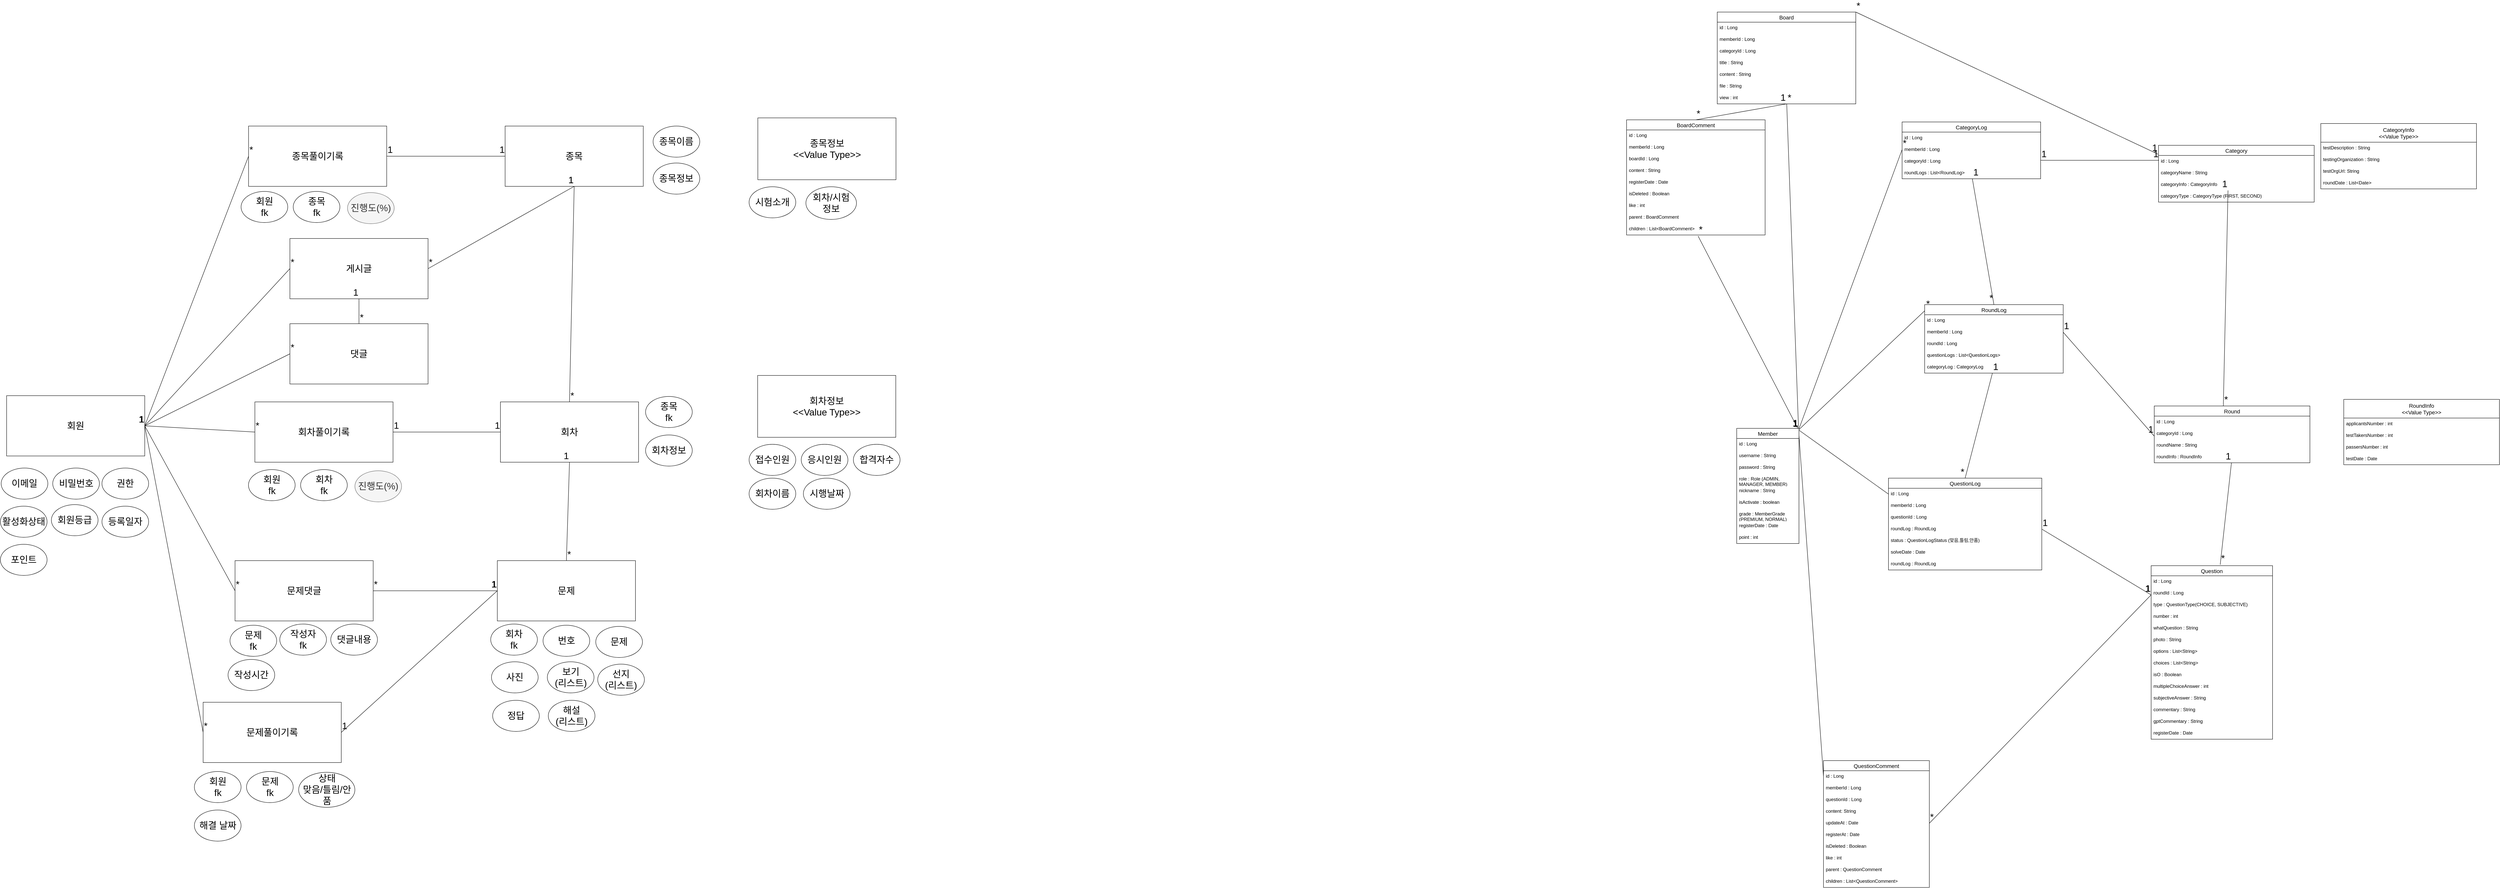 <mxfile version="22.1.8" type="github">
  <diagram name="페이지-1" id="i8VZhQgX8G7h_lhX3SBD">
    <mxGraphModel dx="1552" dy="1993" grid="0" gridSize="10" guides="1" tooltips="1" connect="1" arrows="1" fold="1" page="0" pageScale="1" pageWidth="827" pageHeight="1169" math="0" shadow="0">
      <root>
        <mxCell id="0" />
        <mxCell id="1" parent="0" />
        <mxCell id="GDc9T6K-4lGXsyVICync-201" value="" style="endArrow=none;html=1;rounded=0;entryX=0.5;entryY=0;entryDx=0;entryDy=0;" edge="1" parent="1" source="GDc9T6K-4lGXsyVICync-209" target="dr8ngow1S_jFv4ohGBRo-528">
          <mxGeometry relative="1" as="geometry">
            <mxPoint x="4699" y="542" as="sourcePoint" />
            <mxPoint x="4884" y="577" as="targetPoint" />
          </mxGeometry>
        </mxCell>
        <mxCell id="GDc9T6K-4lGXsyVICync-202" value="&lt;font style=&quot;font-size: 24px;&quot;&gt;1&lt;/font&gt;" style="resizable=0;html=1;whiteSpace=wrap;align=left;verticalAlign=bottom;" connectable="0" vertex="1" parent="GDc9T6K-4lGXsyVICync-201">
          <mxGeometry x="-1" relative="1" as="geometry" />
        </mxCell>
        <mxCell id="GDc9T6K-4lGXsyVICync-203" value="&lt;font style=&quot;font-size: 24px;&quot;&gt;*&lt;/font&gt;" style="resizable=0;html=1;whiteSpace=wrap;align=right;verticalAlign=bottom;" connectable="0" vertex="1" parent="GDc9T6K-4lGXsyVICync-201">
          <mxGeometry x="1" relative="1" as="geometry" />
        </mxCell>
        <mxCell id="dr8ngow1S_jFv4ohGBRo-5" value="&lt;font style=&quot;font-size: 24px;&quot;&gt;회원&lt;/font&gt;" style="rounded=0;whiteSpace=wrap;html=1;" parent="1" vertex="1">
          <mxGeometry x="-454" y="159" width="355" height="155" as="geometry" />
        </mxCell>
        <mxCell id="dr8ngow1S_jFv4ohGBRo-6" value="&lt;font style=&quot;font-size: 24px;&quot;&gt;문제&lt;/font&gt;" style="rounded=0;whiteSpace=wrap;html=1;" parent="1" vertex="1">
          <mxGeometry x="807" y="583" width="355" height="155" as="geometry" />
        </mxCell>
        <mxCell id="dr8ngow1S_jFv4ohGBRo-9" value="&lt;font style=&quot;font-size: 24px;&quot;&gt;회차&lt;/font&gt;" style="rounded=0;whiteSpace=wrap;html=1;" parent="1" vertex="1">
          <mxGeometry x="815" y="175" width="355" height="155" as="geometry" />
        </mxCell>
        <mxCell id="dr8ngow1S_jFv4ohGBRo-10" value="&lt;span style=&quot;font-size: 24px;&quot;&gt;종목&lt;/span&gt;" style="rounded=0;whiteSpace=wrap;html=1;" parent="1" vertex="1">
          <mxGeometry x="827.05" y="-534" width="355" height="155" as="geometry" />
        </mxCell>
        <mxCell id="dr8ngow1S_jFv4ohGBRo-20" value="" style="endArrow=none;html=1;rounded=0;entryX=0.5;entryY=1;entryDx=0;entryDy=0;exitX=0.5;exitY=0;exitDx=0;exitDy=0;" parent="1" source="dr8ngow1S_jFv4ohGBRo-6" target="dr8ngow1S_jFv4ohGBRo-9" edge="1">
          <mxGeometry relative="1" as="geometry">
            <mxPoint x="723" y="382" as="sourcePoint" />
            <mxPoint x="883" y="382" as="targetPoint" />
          </mxGeometry>
        </mxCell>
        <mxCell id="dr8ngow1S_jFv4ohGBRo-21" value="&lt;font style=&quot;font-size: 24px;&quot;&gt;*&lt;/font&gt;" style="resizable=0;html=1;whiteSpace=wrap;align=left;verticalAlign=bottom;" parent="dr8ngow1S_jFv4ohGBRo-20" connectable="0" vertex="1">
          <mxGeometry x="-1" relative="1" as="geometry" />
        </mxCell>
        <mxCell id="dr8ngow1S_jFv4ohGBRo-22" value="&lt;font style=&quot;font-size: 24px;&quot;&gt;1&lt;/font&gt;" style="resizable=0;html=1;whiteSpace=wrap;align=right;verticalAlign=bottom;" parent="dr8ngow1S_jFv4ohGBRo-20" connectable="0" vertex="1">
          <mxGeometry x="1" relative="1" as="geometry" />
        </mxCell>
        <mxCell id="dr8ngow1S_jFv4ohGBRo-27" value="" style="endArrow=none;html=1;rounded=0;entryX=0.5;entryY=1;entryDx=0;entryDy=0;exitX=0.5;exitY=0;exitDx=0;exitDy=0;" parent="1" source="dr8ngow1S_jFv4ohGBRo-9" target="dr8ngow1S_jFv4ohGBRo-10" edge="1">
          <mxGeometry relative="1" as="geometry">
            <mxPoint x="1002" y="453" as="sourcePoint" />
            <mxPoint x="1000" y="344" as="targetPoint" />
          </mxGeometry>
        </mxCell>
        <mxCell id="dr8ngow1S_jFv4ohGBRo-28" value="&lt;font style=&quot;font-size: 24px;&quot;&gt;*&lt;/font&gt;" style="resizable=0;html=1;whiteSpace=wrap;align=left;verticalAlign=bottom;" parent="dr8ngow1S_jFv4ohGBRo-27" connectable="0" vertex="1">
          <mxGeometry x="-1" relative="1" as="geometry" />
        </mxCell>
        <mxCell id="dr8ngow1S_jFv4ohGBRo-29" value="&lt;font style=&quot;font-size: 24px;&quot;&gt;1&lt;/font&gt;" style="resizable=0;html=1;whiteSpace=wrap;align=right;verticalAlign=bottom;" parent="dr8ngow1S_jFv4ohGBRo-27" connectable="0" vertex="1">
          <mxGeometry x="1" relative="1" as="geometry" />
        </mxCell>
        <mxCell id="dr8ngow1S_jFv4ohGBRo-36" value="" style="endArrow=none;html=1;rounded=0;entryX=0;entryY=0.5;entryDx=0;entryDy=0;exitX=1;exitY=0.5;exitDx=0;exitDy=0;" parent="1" source="dr8ngow1S_jFv4ohGBRo-46" target="dr8ngow1S_jFv4ohGBRo-6" edge="1">
          <mxGeometry relative="1" as="geometry">
            <mxPoint x="582.0" y="776.5" as="sourcePoint" />
            <mxPoint x="-12" y="522" as="targetPoint" />
          </mxGeometry>
        </mxCell>
        <mxCell id="dr8ngow1S_jFv4ohGBRo-37" value="&lt;font style=&quot;font-size: 24px;&quot;&gt;1&lt;/font&gt;" style="resizable=0;html=1;whiteSpace=wrap;align=left;verticalAlign=bottom;" parent="dr8ngow1S_jFv4ohGBRo-36" connectable="0" vertex="1">
          <mxGeometry x="-1" relative="1" as="geometry" />
        </mxCell>
        <mxCell id="dr8ngow1S_jFv4ohGBRo-38" value="&lt;font style=&quot;font-size: 24px;&quot;&gt;1&lt;/font&gt;" style="resizable=0;html=1;whiteSpace=wrap;align=right;verticalAlign=bottom;" parent="dr8ngow1S_jFv4ohGBRo-36" connectable="0" vertex="1">
          <mxGeometry x="1" relative="1" as="geometry" />
        </mxCell>
        <mxCell id="dr8ngow1S_jFv4ohGBRo-46" value="&lt;span style=&quot;font-size: 24px;&quot;&gt;문제풀이기록&lt;/span&gt;" style="rounded=0;whiteSpace=wrap;html=1;" parent="1" vertex="1">
          <mxGeometry x="51" y="947" width="355" height="155" as="geometry" />
        </mxCell>
        <mxCell id="dr8ngow1S_jFv4ohGBRo-47" value="" style="endArrow=none;html=1;rounded=0;exitX=0;exitY=0.5;exitDx=0;exitDy=0;entryX=1;entryY=0.5;entryDx=0;entryDy=0;" parent="1" source="dr8ngow1S_jFv4ohGBRo-46" target="dr8ngow1S_jFv4ohGBRo-5" edge="1">
          <mxGeometry relative="1" as="geometry">
            <mxPoint x="231" y="258" as="sourcePoint" />
            <mxPoint x="-1" y="505" as="targetPoint" />
          </mxGeometry>
        </mxCell>
        <mxCell id="dr8ngow1S_jFv4ohGBRo-48" value="&lt;font style=&quot;font-size: 24px;&quot;&gt;*&lt;/font&gt;" style="resizable=0;html=1;whiteSpace=wrap;align=left;verticalAlign=bottom;" parent="dr8ngow1S_jFv4ohGBRo-47" connectable="0" vertex="1">
          <mxGeometry x="-1" relative="1" as="geometry" />
        </mxCell>
        <mxCell id="dr8ngow1S_jFv4ohGBRo-49" value="&lt;font style=&quot;font-size: 24px;&quot;&gt;1&lt;/font&gt;" style="resizable=0;html=1;whiteSpace=wrap;align=right;verticalAlign=bottom;" parent="dr8ngow1S_jFv4ohGBRo-47" connectable="0" vertex="1">
          <mxGeometry x="1" relative="1" as="geometry" />
        </mxCell>
        <mxCell id="dr8ngow1S_jFv4ohGBRo-61" value="&lt;span style=&quot;font-size: 24px;&quot;&gt;이메일&lt;/span&gt;" style="ellipse;whiteSpace=wrap;html=1;" parent="1" vertex="1">
          <mxGeometry x="-468" y="345" width="120" height="80" as="geometry" />
        </mxCell>
        <mxCell id="dr8ngow1S_jFv4ohGBRo-62" value="&lt;span style=&quot;font-size: 24px;&quot;&gt;비밀번호&lt;/span&gt;" style="ellipse;whiteSpace=wrap;html=1;" parent="1" vertex="1">
          <mxGeometry x="-335.5" y="345" width="120" height="80" as="geometry" />
        </mxCell>
        <mxCell id="dr8ngow1S_jFv4ohGBRo-63" value="&lt;span style=&quot;font-size: 24px;&quot;&gt;권한&lt;/span&gt;" style="ellipse;whiteSpace=wrap;html=1;" parent="1" vertex="1">
          <mxGeometry x="-209" y="345" width="120" height="80" as="geometry" />
        </mxCell>
        <mxCell id="dr8ngow1S_jFv4ohGBRo-65" value="&lt;span style=&quot;font-size: 24px;&quot;&gt;회원&lt;br&gt;fk&lt;br&gt;&lt;/span&gt;" style="ellipse;whiteSpace=wrap;html=1;" parent="1" vertex="1">
          <mxGeometry x="28.5" y="1125" width="120" height="80" as="geometry" />
        </mxCell>
        <mxCell id="dr8ngow1S_jFv4ohGBRo-66" value="&lt;span style=&quot;font-size: 24px;&quot;&gt;문제&lt;br&gt;fk&lt;br&gt;&lt;/span&gt;" style="ellipse;whiteSpace=wrap;html=1;" parent="1" vertex="1">
          <mxGeometry x="162.5" y="1125" width="120" height="80" as="geometry" />
        </mxCell>
        <mxCell id="dr8ngow1S_jFv4ohGBRo-68" value="&lt;span style=&quot;font-size: 24px;&quot;&gt;활성화상태&lt;/span&gt;" style="ellipse;whiteSpace=wrap;html=1;" parent="1" vertex="1">
          <mxGeometry x="-470" y="443" width="120" height="80" as="geometry" />
        </mxCell>
        <mxCell id="dr8ngow1S_jFv4ohGBRo-69" value="&lt;span style=&quot;font-size: 24px;&quot;&gt;회원등급&lt;/span&gt;" style="ellipse;whiteSpace=wrap;html=1;" parent="1" vertex="1">
          <mxGeometry x="-339" y="439" width="120" height="80" as="geometry" />
        </mxCell>
        <mxCell id="dr8ngow1S_jFv4ohGBRo-70" value="&lt;span style=&quot;font-size: 24px;&quot;&gt;등록일자&lt;/span&gt;" style="ellipse;whiteSpace=wrap;html=1;" parent="1" vertex="1">
          <mxGeometry x="-209" y="443" width="120" height="80" as="geometry" />
        </mxCell>
        <mxCell id="dr8ngow1S_jFv4ohGBRo-71" value="&lt;span style=&quot;font-size: 24px;&quot;&gt;번호&lt;/span&gt;" style="ellipse;whiteSpace=wrap;html=1;" parent="1" vertex="1">
          <mxGeometry x="924.5" y="749" width="120" height="80" as="geometry" />
        </mxCell>
        <mxCell id="dr8ngow1S_jFv4ohGBRo-77" value="" style="endArrow=none;html=1;rounded=0;entryX=0;entryY=0.5;entryDx=0;entryDy=0;exitX=1;exitY=0.5;exitDx=0;exitDy=0;" parent="1" source="dr8ngow1S_jFv4ohGBRo-80" target="dr8ngow1S_jFv4ohGBRo-9" edge="1">
          <mxGeometry relative="1" as="geometry">
            <mxPoint x="574.0" y="520.5" as="sourcePoint" />
            <mxPoint x="799" y="264" as="targetPoint" />
          </mxGeometry>
        </mxCell>
        <mxCell id="dr8ngow1S_jFv4ohGBRo-78" value="&lt;font style=&quot;font-size: 24px;&quot;&gt;1&lt;/font&gt;" style="resizable=0;html=1;whiteSpace=wrap;align=left;verticalAlign=bottom;" parent="dr8ngow1S_jFv4ohGBRo-77" connectable="0" vertex="1">
          <mxGeometry x="-1" relative="1" as="geometry" />
        </mxCell>
        <mxCell id="dr8ngow1S_jFv4ohGBRo-79" value="&lt;font style=&quot;font-size: 24px;&quot;&gt;1&lt;/font&gt;" style="resizable=0;html=1;whiteSpace=wrap;align=right;verticalAlign=bottom;" parent="dr8ngow1S_jFv4ohGBRo-77" connectable="0" vertex="1">
          <mxGeometry x="1" relative="1" as="geometry" />
        </mxCell>
        <mxCell id="dr8ngow1S_jFv4ohGBRo-80" value="&lt;span style=&quot;font-size: 24px;&quot;&gt;회차풀이기록&lt;/span&gt;" style="rounded=0;whiteSpace=wrap;html=1;" parent="1" vertex="1">
          <mxGeometry x="184" y="175" width="355" height="155" as="geometry" />
        </mxCell>
        <mxCell id="dr8ngow1S_jFv4ohGBRo-81" value="" style="endArrow=none;html=1;rounded=0;exitX=0;exitY=0.5;exitDx=0;exitDy=0;entryX=1;entryY=0.5;entryDx=0;entryDy=0;" parent="1" source="dr8ngow1S_jFv4ohGBRo-80" target="dr8ngow1S_jFv4ohGBRo-5" edge="1">
          <mxGeometry relative="1" as="geometry">
            <mxPoint x="223" y="2" as="sourcePoint" />
            <mxPoint x="-35" y="-16" as="targetPoint" />
          </mxGeometry>
        </mxCell>
        <mxCell id="dr8ngow1S_jFv4ohGBRo-82" value="&lt;font style=&quot;font-size: 24px;&quot;&gt;*&lt;/font&gt;" style="resizable=0;html=1;whiteSpace=wrap;align=left;verticalAlign=bottom;" parent="dr8ngow1S_jFv4ohGBRo-81" connectable="0" vertex="1">
          <mxGeometry x="-1" relative="1" as="geometry" />
        </mxCell>
        <mxCell id="dr8ngow1S_jFv4ohGBRo-83" value="&lt;font style=&quot;font-size: 24px;&quot;&gt;1&lt;/font&gt;" style="resizable=0;html=1;whiteSpace=wrap;align=right;verticalAlign=bottom;" parent="dr8ngow1S_jFv4ohGBRo-81" connectable="0" vertex="1">
          <mxGeometry x="1" relative="1" as="geometry" />
        </mxCell>
        <mxCell id="dr8ngow1S_jFv4ohGBRo-86" value="" style="endArrow=none;html=1;rounded=0;entryX=0;entryY=0.5;entryDx=0;entryDy=0;exitX=1;exitY=0.5;exitDx=0;exitDy=0;" parent="1" source="dr8ngow1S_jFv4ohGBRo-89" target="dr8ngow1S_jFv4ohGBRo-10" edge="1">
          <mxGeometry relative="1" as="geometry">
            <mxPoint x="563.75" y="115.5" as="sourcePoint" />
            <mxPoint x="804.75" y="-152" as="targetPoint" />
          </mxGeometry>
        </mxCell>
        <mxCell id="dr8ngow1S_jFv4ohGBRo-87" value="&lt;font style=&quot;font-size: 24px;&quot;&gt;1&lt;/font&gt;" style="resizable=0;html=1;whiteSpace=wrap;align=left;verticalAlign=bottom;" parent="dr8ngow1S_jFv4ohGBRo-86" connectable="0" vertex="1">
          <mxGeometry x="-1" relative="1" as="geometry" />
        </mxCell>
        <mxCell id="dr8ngow1S_jFv4ohGBRo-88" value="&lt;font style=&quot;font-size: 24px;&quot;&gt;1&lt;/font&gt;" style="resizable=0;html=1;whiteSpace=wrap;align=right;verticalAlign=bottom;" parent="dr8ngow1S_jFv4ohGBRo-86" connectable="0" vertex="1">
          <mxGeometry x="1" relative="1" as="geometry" />
        </mxCell>
        <mxCell id="dr8ngow1S_jFv4ohGBRo-89" value="&lt;span style=&quot;font-size: 24px;&quot;&gt;종목풀이기록&lt;/span&gt;" style="rounded=0;whiteSpace=wrap;html=1;" parent="1" vertex="1">
          <mxGeometry x="167.75" y="-534" width="355" height="155" as="geometry" />
        </mxCell>
        <mxCell id="dr8ngow1S_jFv4ohGBRo-90" value="" style="endArrow=none;html=1;rounded=0;exitX=0;exitY=0.5;exitDx=0;exitDy=0;entryX=1;entryY=0.5;entryDx=0;entryDy=0;" parent="1" source="dr8ngow1S_jFv4ohGBRo-89" target="dr8ngow1S_jFv4ohGBRo-5" edge="1">
          <mxGeometry relative="1" as="geometry">
            <mxPoint x="208" y="-213" as="sourcePoint" />
            <mxPoint x="-42" y="26" as="targetPoint" />
          </mxGeometry>
        </mxCell>
        <mxCell id="dr8ngow1S_jFv4ohGBRo-91" value="&lt;font style=&quot;font-size: 24px;&quot;&gt;*&lt;/font&gt;" style="resizable=0;html=1;whiteSpace=wrap;align=left;verticalAlign=bottom;" parent="dr8ngow1S_jFv4ohGBRo-90" connectable="0" vertex="1">
          <mxGeometry x="-1" relative="1" as="geometry" />
        </mxCell>
        <mxCell id="dr8ngow1S_jFv4ohGBRo-92" value="&lt;font style=&quot;font-size: 24px;&quot;&gt;1&lt;/font&gt;" style="resizable=0;html=1;whiteSpace=wrap;align=right;verticalAlign=bottom;" parent="dr8ngow1S_jFv4ohGBRo-90" connectable="0" vertex="1">
          <mxGeometry x="1" relative="1" as="geometry" />
        </mxCell>
        <mxCell id="dr8ngow1S_jFv4ohGBRo-93" value="&lt;span style=&quot;font-size: 24px;&quot;&gt;상태&lt;br&gt;맞음/틀림/안품&lt;br&gt;&lt;/span&gt;" style="ellipse;whiteSpace=wrap;html=1;" parent="1" vertex="1">
          <mxGeometry x="296.5" y="1127" width="144.5" height="90" as="geometry" />
        </mxCell>
        <mxCell id="dr8ngow1S_jFv4ohGBRo-94" value="&lt;span style=&quot;font-size: 24px;&quot;&gt;회원&lt;br&gt;fk&lt;br&gt;&lt;/span&gt;" style="ellipse;whiteSpace=wrap;html=1;" parent="1" vertex="1">
          <mxGeometry x="167.5" y="349" width="120" height="80" as="geometry" />
        </mxCell>
        <mxCell id="dr8ngow1S_jFv4ohGBRo-95" value="&lt;span style=&quot;font-size: 24px;&quot;&gt;회차&lt;br&gt;fk&lt;br&gt;&lt;/span&gt;" style="ellipse;whiteSpace=wrap;html=1;" parent="1" vertex="1">
          <mxGeometry x="301.5" y="349" width="120" height="80" as="geometry" />
        </mxCell>
        <mxCell id="dr8ngow1S_jFv4ohGBRo-97" value="&lt;span style=&quot;font-size: 24px;&quot;&gt;해결 날짜&lt;br&gt;&lt;/span&gt;" style="ellipse;whiteSpace=wrap;html=1;" parent="1" vertex="1">
          <mxGeometry x="28.5" y="1224" width="120" height="80" as="geometry" />
        </mxCell>
        <mxCell id="dr8ngow1S_jFv4ohGBRo-98" value="&lt;span style=&quot;font-size: 24px;&quot;&gt;문제&lt;/span&gt;" style="ellipse;whiteSpace=wrap;html=1;" parent="1" vertex="1">
          <mxGeometry x="1060" y="752" width="120" height="80" as="geometry" />
        </mxCell>
        <mxCell id="dr8ngow1S_jFv4ohGBRo-99" value="&lt;span style=&quot;font-size: 24px;&quot;&gt;사진&lt;/span&gt;" style="ellipse;whiteSpace=wrap;html=1;" parent="1" vertex="1">
          <mxGeometry x="792" y="843" width="120" height="80" as="geometry" />
        </mxCell>
        <mxCell id="dr8ngow1S_jFv4ohGBRo-100" value="&lt;span style=&quot;font-size: 24px;&quot;&gt;선지&lt;br&gt;(리스트)&lt;/span&gt;" style="ellipse;whiteSpace=wrap;html=1;" parent="1" vertex="1">
          <mxGeometry x="1065" y="849" width="120" height="80" as="geometry" />
        </mxCell>
        <mxCell id="dr8ngow1S_jFv4ohGBRo-104" value="&lt;span style=&quot;font-size: 24px;&quot;&gt;보기&lt;br&gt;(리스트)&lt;br&gt;&lt;/span&gt;" style="ellipse;whiteSpace=wrap;html=1;" parent="1" vertex="1">
          <mxGeometry x="935.5" y="843" width="120" height="80" as="geometry" />
        </mxCell>
        <mxCell id="dr8ngow1S_jFv4ohGBRo-106" value="&lt;span style=&quot;font-size: 24px;&quot;&gt;정답&lt;/span&gt;" style="ellipse;whiteSpace=wrap;html=1;" parent="1" vertex="1">
          <mxGeometry x="795" y="942" width="120" height="80" as="geometry" />
        </mxCell>
        <mxCell id="dr8ngow1S_jFv4ohGBRo-107" value="&lt;span style=&quot;font-size: 24px;&quot;&gt;해설&lt;br&gt;(리스트)&lt;br&gt;&lt;/span&gt;" style="ellipse;whiteSpace=wrap;html=1;" parent="1" vertex="1">
          <mxGeometry x="938" y="942" width="120" height="80" as="geometry" />
        </mxCell>
        <mxCell id="dr8ngow1S_jFv4ohGBRo-108" value="&lt;font style=&quot;font-size: 24px;&quot;&gt;문제댓글&lt;/font&gt;" style="rounded=0;whiteSpace=wrap;html=1;" parent="1" vertex="1">
          <mxGeometry x="133" y="583" width="355" height="155" as="geometry" />
        </mxCell>
        <mxCell id="dr8ngow1S_jFv4ohGBRo-112" value="" style="endArrow=none;html=1;rounded=0;entryX=0;entryY=0.5;entryDx=0;entryDy=0;exitX=1;exitY=0.5;exitDx=0;exitDy=0;" parent="1" source="dr8ngow1S_jFv4ohGBRo-108" target="dr8ngow1S_jFv4ohGBRo-6" edge="1">
          <mxGeometry relative="1" as="geometry">
            <mxPoint x="1247" y="739" as="sourcePoint" />
            <mxPoint x="1253" y="536" as="targetPoint" />
          </mxGeometry>
        </mxCell>
        <mxCell id="dr8ngow1S_jFv4ohGBRo-113" value="&lt;font style=&quot;font-size: 24px;&quot;&gt;*&lt;/font&gt;" style="resizable=0;html=1;whiteSpace=wrap;align=left;verticalAlign=bottom;" parent="dr8ngow1S_jFv4ohGBRo-112" connectable="0" vertex="1">
          <mxGeometry x="-1" relative="1" as="geometry" />
        </mxCell>
        <mxCell id="dr8ngow1S_jFv4ohGBRo-114" value="&lt;font style=&quot;font-size: 24px;&quot;&gt;1&lt;/font&gt;" style="resizable=0;html=1;whiteSpace=wrap;align=right;verticalAlign=bottom;" parent="dr8ngow1S_jFv4ohGBRo-112" connectable="0" vertex="1">
          <mxGeometry x="1" relative="1" as="geometry" />
        </mxCell>
        <mxCell id="dr8ngow1S_jFv4ohGBRo-118" value="&lt;span style=&quot;font-size: 24px;&quot;&gt;진행도(%)&lt;br&gt;&lt;/span&gt;" style="ellipse;whiteSpace=wrap;html=1;fillColor=#f5f5f5;fontColor=#333333;strokeColor=#666666;" parent="1" vertex="1">
          <mxGeometry x="441" y="352" width="120" height="80" as="geometry" />
        </mxCell>
        <mxCell id="dr8ngow1S_jFv4ohGBRo-119" value="&lt;span style=&quot;font-size: 24px;&quot;&gt;회차&lt;br&gt;fk&lt;br&gt;&lt;/span&gt;" style="ellipse;whiteSpace=wrap;html=1;" parent="1" vertex="1">
          <mxGeometry x="790" y="746" width="120" height="80" as="geometry" />
        </mxCell>
        <mxCell id="dr8ngow1S_jFv4ohGBRo-120" value="&lt;span style=&quot;font-size: 24px;&quot;&gt;문제&lt;br&gt;fk&lt;br&gt;&lt;/span&gt;" style="ellipse;whiteSpace=wrap;html=1;" parent="1" vertex="1">
          <mxGeometry x="120" y="749" width="120" height="80" as="geometry" />
        </mxCell>
        <mxCell id="dr8ngow1S_jFv4ohGBRo-121" value="&lt;span style=&quot;font-size: 24px;&quot;&gt;종목&lt;br&gt;fk&lt;br&gt;&lt;/span&gt;" style="ellipse;whiteSpace=wrap;html=1;" parent="1" vertex="1">
          <mxGeometry x="1188" y="161" width="120" height="80" as="geometry" />
        </mxCell>
        <mxCell id="dr8ngow1S_jFv4ohGBRo-123" value="&lt;span style=&quot;font-size: 24px;&quot;&gt;접수인원&lt;br&gt;&lt;/span&gt;" style="ellipse;whiteSpace=wrap;html=1;" parent="1" vertex="1">
          <mxGeometry x="1454" y="284" width="120" height="80" as="geometry" />
        </mxCell>
        <mxCell id="dr8ngow1S_jFv4ohGBRo-124" value="&lt;span style=&quot;font-size: 24px;&quot;&gt;합격자수&lt;br&gt;&lt;/span&gt;" style="ellipse;whiteSpace=wrap;html=1;" parent="1" vertex="1">
          <mxGeometry x="1722" y="284" width="120" height="80" as="geometry" />
        </mxCell>
        <mxCell id="dr8ngow1S_jFv4ohGBRo-125" value="&lt;span style=&quot;font-size: 24px;&quot;&gt;응시인원&lt;br&gt;&lt;/span&gt;" style="ellipse;whiteSpace=wrap;html=1;" parent="1" vertex="1">
          <mxGeometry x="1588" y="284" width="120" height="80" as="geometry" />
        </mxCell>
        <mxCell id="dr8ngow1S_jFv4ohGBRo-126" value="&lt;span style=&quot;font-size: 24px;&quot;&gt;작성자&lt;br&gt;fk&lt;br&gt;&lt;/span&gt;" style="ellipse;whiteSpace=wrap;html=1;" parent="1" vertex="1">
          <mxGeometry x="248" y="746" width="120" height="80" as="geometry" />
        </mxCell>
        <mxCell id="dr8ngow1S_jFv4ohGBRo-127" value="&lt;span style=&quot;font-size: 24px;&quot;&gt;댓글내용&lt;/span&gt;" style="ellipse;whiteSpace=wrap;html=1;" parent="1" vertex="1">
          <mxGeometry x="379" y="746" width="120" height="80" as="geometry" />
        </mxCell>
        <mxCell id="dr8ngow1S_jFv4ohGBRo-131" value="" style="endArrow=none;html=1;rounded=0;entryX=1;entryY=0.5;entryDx=0;entryDy=0;exitX=0;exitY=0.5;exitDx=0;exitDy=0;" parent="1" source="dr8ngow1S_jFv4ohGBRo-108" target="dr8ngow1S_jFv4ohGBRo-5" edge="1">
          <mxGeometry relative="1" as="geometry">
            <mxPoint x="483" y="777" as="sourcePoint" />
            <mxPoint x="818" y="766" as="targetPoint" />
          </mxGeometry>
        </mxCell>
        <mxCell id="dr8ngow1S_jFv4ohGBRo-132" value="&lt;font style=&quot;font-size: 24px;&quot;&gt;*&lt;/font&gt;" style="resizable=0;html=1;whiteSpace=wrap;align=left;verticalAlign=bottom;" parent="dr8ngow1S_jFv4ohGBRo-131" connectable="0" vertex="1">
          <mxGeometry x="-1" relative="1" as="geometry" />
        </mxCell>
        <mxCell id="dr8ngow1S_jFv4ohGBRo-133" value="&lt;font style=&quot;font-size: 24px;&quot;&gt;1&lt;/font&gt;" style="resizable=0;html=1;whiteSpace=wrap;align=right;verticalAlign=bottom;" parent="dr8ngow1S_jFv4ohGBRo-131" connectable="0" vertex="1">
          <mxGeometry x="1" relative="1" as="geometry" />
        </mxCell>
        <mxCell id="dr8ngow1S_jFv4ohGBRo-135" value="&lt;span style=&quot;font-size: 24px;&quot;&gt;작성시간&lt;/span&gt;" style="ellipse;whiteSpace=wrap;html=1;" parent="1" vertex="1">
          <mxGeometry x="115" y="837" width="120" height="80" as="geometry" />
        </mxCell>
        <mxCell id="dr8ngow1S_jFv4ohGBRo-136" value="&lt;span style=&quot;font-size: 24px;&quot;&gt;회차이름&lt;br&gt;&lt;/span&gt;" style="ellipse;whiteSpace=wrap;html=1;" parent="1" vertex="1">
          <mxGeometry x="1454" y="371" width="120" height="80" as="geometry" />
        </mxCell>
        <mxCell id="dr8ngow1S_jFv4ohGBRo-138" value="&lt;span style=&quot;font-size: 24px;&quot;&gt;시행날짜&lt;br&gt;&lt;/span&gt;" style="ellipse;whiteSpace=wrap;html=1;" parent="1" vertex="1">
          <mxGeometry x="1593.5" y="371" width="120" height="80" as="geometry" />
        </mxCell>
        <mxCell id="dr8ngow1S_jFv4ohGBRo-139" value="&lt;span style=&quot;font-size: 24px;&quot;&gt;회원&lt;br&gt;fk&lt;br&gt;&lt;/span&gt;" style="ellipse;whiteSpace=wrap;html=1;" parent="1" vertex="1">
          <mxGeometry x="148.5" y="-366" width="120" height="80" as="geometry" />
        </mxCell>
        <mxCell id="dr8ngow1S_jFv4ohGBRo-140" value="&lt;span style=&quot;font-size: 24px;&quot;&gt;종목&lt;br&gt;fk&lt;br&gt;&lt;/span&gt;" style="ellipse;whiteSpace=wrap;html=1;" parent="1" vertex="1">
          <mxGeometry x="282.5" y="-366" width="120" height="80" as="geometry" />
        </mxCell>
        <mxCell id="dr8ngow1S_jFv4ohGBRo-141" value="&lt;span style=&quot;font-size: 24px;&quot;&gt;진행도(%)&lt;br&gt;&lt;/span&gt;" style="ellipse;whiteSpace=wrap;html=1;fillColor=#f5f5f5;fontColor=#333333;strokeColor=#666666;" parent="1" vertex="1">
          <mxGeometry x="422" y="-363" width="120" height="80" as="geometry" />
        </mxCell>
        <mxCell id="dr8ngow1S_jFv4ohGBRo-144" value="&lt;font style=&quot;font-size: 24px;&quot;&gt;회차정보&lt;br&gt;&amp;lt;&amp;lt;Value Type&amp;gt;&amp;gt;&lt;br&gt;&lt;/font&gt;" style="rounded=0;whiteSpace=wrap;html=1;" parent="1" vertex="1">
          <mxGeometry x="1476" y="107" width="355" height="159" as="geometry" />
        </mxCell>
        <mxCell id="dr8ngow1S_jFv4ohGBRo-145" value="&lt;span style=&quot;font-size: 24px;&quot;&gt;회차정보&lt;br&gt;&lt;/span&gt;" style="ellipse;whiteSpace=wrap;html=1;" parent="1" vertex="1">
          <mxGeometry x="1188" y="260" width="120" height="80" as="geometry" />
        </mxCell>
        <mxCell id="dr8ngow1S_jFv4ohGBRo-146" value="&lt;span style=&quot;font-size: 24px;&quot;&gt;종목이름&lt;br&gt;&lt;/span&gt;" style="ellipse;whiteSpace=wrap;html=1;" parent="1" vertex="1">
          <mxGeometry x="1207.3" y="-534" width="120" height="80" as="geometry" />
        </mxCell>
        <mxCell id="dr8ngow1S_jFv4ohGBRo-147" value="&lt;span style=&quot;font-size: 24px;&quot;&gt;종목정보&lt;br&gt;&lt;/span&gt;" style="ellipse;whiteSpace=wrap;html=1;" parent="1" vertex="1">
          <mxGeometry x="1207.3" y="-439" width="120" height="80" as="geometry" />
        </mxCell>
        <mxCell id="dr8ngow1S_jFv4ohGBRo-152" value="&lt;span style=&quot;font-size: 24px;&quot;&gt;시험소개&lt;br&gt;&lt;/span&gt;" style="ellipse;whiteSpace=wrap;html=1;" parent="1" vertex="1">
          <mxGeometry x="1454" y="-378" width="120" height="80" as="geometry" />
        </mxCell>
        <mxCell id="dr8ngow1S_jFv4ohGBRo-153" value="&lt;font style=&quot;font-size: 24px;&quot;&gt;종목정보&lt;br&gt;&amp;lt;&amp;lt;Value Type&amp;gt;&amp;gt;&lt;br&gt;&lt;/font&gt;" style="rounded=0;whiteSpace=wrap;html=1;" parent="1" vertex="1">
          <mxGeometry x="1476.5" y="-555" width="355" height="159" as="geometry" />
        </mxCell>
        <mxCell id="dr8ngow1S_jFv4ohGBRo-154" value="&lt;span style=&quot;font-size: 24px;&quot;&gt;회차/시험&lt;br&gt;정보&lt;br&gt;&lt;/span&gt;" style="ellipse;whiteSpace=wrap;html=1;" parent="1" vertex="1">
          <mxGeometry x="1600" y="-378" width="130" height="84" as="geometry" />
        </mxCell>
        <mxCell id="dr8ngow1S_jFv4ohGBRo-155" value="&lt;span style=&quot;font-size: 24px;&quot;&gt;게시글&lt;/span&gt;" style="rounded=0;whiteSpace=wrap;html=1;" parent="1" vertex="1">
          <mxGeometry x="274" y="-245" width="355" height="155" as="geometry" />
        </mxCell>
        <mxCell id="dr8ngow1S_jFv4ohGBRo-156" value="" style="endArrow=none;html=1;rounded=0;entryX=0.5;entryY=1;entryDx=0;entryDy=0;exitX=1;exitY=0.5;exitDx=0;exitDy=0;" parent="1" source="dr8ngow1S_jFv4ohGBRo-155" target="dr8ngow1S_jFv4ohGBRo-10" edge="1">
          <mxGeometry relative="1" as="geometry">
            <mxPoint x="1007.3" y="-37" as="sourcePoint" />
            <mxPoint x="1014.3" y="-369" as="targetPoint" />
          </mxGeometry>
        </mxCell>
        <mxCell id="dr8ngow1S_jFv4ohGBRo-157" value="&lt;font style=&quot;font-size: 24px;&quot;&gt;*&lt;/font&gt;" style="resizable=0;html=1;whiteSpace=wrap;align=left;verticalAlign=bottom;" parent="dr8ngow1S_jFv4ohGBRo-156" connectable="0" vertex="1">
          <mxGeometry x="-1" relative="1" as="geometry" />
        </mxCell>
        <mxCell id="dr8ngow1S_jFv4ohGBRo-158" value="&lt;font style=&quot;font-size: 24px;&quot;&gt;1&lt;/font&gt;" style="resizable=0;html=1;whiteSpace=wrap;align=right;verticalAlign=bottom;" parent="dr8ngow1S_jFv4ohGBRo-156" connectable="0" vertex="1">
          <mxGeometry x="1" relative="1" as="geometry" />
        </mxCell>
        <mxCell id="dr8ngow1S_jFv4ohGBRo-159" value="" style="endArrow=none;html=1;rounded=0;entryX=1;entryY=0.5;entryDx=0;entryDy=0;exitX=0;exitY=0.5;exitDx=0;exitDy=0;" parent="1" source="dr8ngow1S_jFv4ohGBRo-155" target="dr8ngow1S_jFv4ohGBRo-5" edge="1">
          <mxGeometry relative="1" as="geometry">
            <mxPoint x="639" y="-110" as="sourcePoint" />
            <mxPoint x="1015" y="-369" as="targetPoint" />
          </mxGeometry>
        </mxCell>
        <mxCell id="dr8ngow1S_jFv4ohGBRo-160" value="&lt;font style=&quot;font-size: 24px;&quot;&gt;*&lt;/font&gt;" style="resizable=0;html=1;whiteSpace=wrap;align=left;verticalAlign=bottom;" parent="dr8ngow1S_jFv4ohGBRo-159" connectable="0" vertex="1">
          <mxGeometry x="-1" relative="1" as="geometry" />
        </mxCell>
        <mxCell id="dr8ngow1S_jFv4ohGBRo-161" value="&lt;font style=&quot;font-size: 24px;&quot;&gt;1&lt;/font&gt;" style="resizable=0;html=1;whiteSpace=wrap;align=right;verticalAlign=bottom;" parent="dr8ngow1S_jFv4ohGBRo-159" connectable="0" vertex="1">
          <mxGeometry x="1" relative="1" as="geometry" />
        </mxCell>
        <mxCell id="dr8ngow1S_jFv4ohGBRo-162" value="&lt;span style=&quot;font-size: 24px;&quot;&gt;댓글&lt;/span&gt;" style="rounded=0;whiteSpace=wrap;html=1;" parent="1" vertex="1">
          <mxGeometry x="274" y="-26" width="355" height="155" as="geometry" />
        </mxCell>
        <mxCell id="dr8ngow1S_jFv4ohGBRo-163" value="" style="endArrow=none;html=1;rounded=0;entryX=0.5;entryY=1;entryDx=0;entryDy=0;exitX=0.5;exitY=0;exitDx=0;exitDy=0;" parent="1" source="dr8ngow1S_jFv4ohGBRo-162" target="dr8ngow1S_jFv4ohGBRo-155" edge="1">
          <mxGeometry relative="1" as="geometry">
            <mxPoint x="639" y="-157" as="sourcePoint" />
            <mxPoint x="1015" y="-369" as="targetPoint" />
          </mxGeometry>
        </mxCell>
        <mxCell id="dr8ngow1S_jFv4ohGBRo-164" value="&lt;font style=&quot;font-size: 24px;&quot;&gt;*&lt;/font&gt;" style="resizable=0;html=1;whiteSpace=wrap;align=left;verticalAlign=bottom;" parent="dr8ngow1S_jFv4ohGBRo-163" connectable="0" vertex="1">
          <mxGeometry x="-1" relative="1" as="geometry" />
        </mxCell>
        <mxCell id="dr8ngow1S_jFv4ohGBRo-165" value="&lt;font style=&quot;font-size: 24px;&quot;&gt;1&lt;/font&gt;" style="resizable=0;html=1;whiteSpace=wrap;align=right;verticalAlign=bottom;" parent="dr8ngow1S_jFv4ohGBRo-163" connectable="0" vertex="1">
          <mxGeometry x="1" relative="1" as="geometry" />
        </mxCell>
        <mxCell id="dr8ngow1S_jFv4ohGBRo-166" value="" style="endArrow=none;html=1;rounded=0;entryX=1;entryY=0.5;entryDx=0;entryDy=0;exitX=0;exitY=0.5;exitDx=0;exitDy=0;" parent="1" source="dr8ngow1S_jFv4ohGBRo-162" target="dr8ngow1S_jFv4ohGBRo-5" edge="1">
          <mxGeometry relative="1" as="geometry">
            <mxPoint x="284" y="-157" as="sourcePoint" />
            <mxPoint x="-89" y="247" as="targetPoint" />
          </mxGeometry>
        </mxCell>
        <mxCell id="dr8ngow1S_jFv4ohGBRo-167" value="&lt;font style=&quot;font-size: 24px;&quot;&gt;*&lt;/font&gt;" style="resizable=0;html=1;whiteSpace=wrap;align=left;verticalAlign=bottom;" parent="dr8ngow1S_jFv4ohGBRo-166" connectable="0" vertex="1">
          <mxGeometry x="-1" relative="1" as="geometry" />
        </mxCell>
        <mxCell id="dr8ngow1S_jFv4ohGBRo-168" value="&lt;font style=&quot;font-size: 24px;&quot;&gt;1&lt;/font&gt;" style="resizable=0;html=1;whiteSpace=wrap;align=right;verticalAlign=bottom;" parent="dr8ngow1S_jFv4ohGBRo-166" connectable="0" vertex="1">
          <mxGeometry x="1" relative="1" as="geometry" />
        </mxCell>
        <mxCell id="dr8ngow1S_jFv4ohGBRo-169" value="&lt;span style=&quot;font-size: 24px;&quot;&gt;포인트&lt;/span&gt;" style="ellipse;whiteSpace=wrap;html=1;" parent="1" vertex="1">
          <mxGeometry x="-470" y="541" width="120" height="80" as="geometry" />
        </mxCell>
        <mxCell id="dr8ngow1S_jFv4ohGBRo-363" value="" style="endArrow=none;html=1;rounded=0;exitX=0.5;exitY=0;exitDx=0;exitDy=0;" parent="1" target="dr8ngow1S_jFv4ohGBRo-500" edge="1">
          <mxGeometry relative="1" as="geometry">
            <mxPoint x="5234.5" y="593.5" as="sourcePoint" />
            <mxPoint x="5242.5" y="340.5" as="targetPoint" />
          </mxGeometry>
        </mxCell>
        <mxCell id="dr8ngow1S_jFv4ohGBRo-364" value="&lt;font style=&quot;font-size: 24px;&quot;&gt;*&lt;/font&gt;" style="resizable=0;html=1;whiteSpace=wrap;align=left;verticalAlign=bottom;" parent="dr8ngow1S_jFv4ohGBRo-363" connectable="0" vertex="1">
          <mxGeometry x="-1" relative="1" as="geometry" />
        </mxCell>
        <mxCell id="dr8ngow1S_jFv4ohGBRo-365" value="&lt;font style=&quot;font-size: 24px;&quot;&gt;1&lt;/font&gt;" style="resizable=0;html=1;whiteSpace=wrap;align=right;verticalAlign=bottom;" parent="dr8ngow1S_jFv4ohGBRo-363" connectable="0" vertex="1">
          <mxGeometry x="1" relative="1" as="geometry" />
        </mxCell>
        <mxCell id="dr8ngow1S_jFv4ohGBRo-366" value="" style="endArrow=none;html=1;rounded=0;entryX=0.5;entryY=1;entryDx=0;entryDy=0;exitX=0.5;exitY=0;exitDx=0;exitDy=0;" parent="1" edge="1">
          <mxGeometry relative="1" as="geometry">
            <mxPoint x="5242.5" y="185.5" as="sourcePoint" />
            <mxPoint x="5254.55" y="-368.5" as="targetPoint" />
          </mxGeometry>
        </mxCell>
        <mxCell id="dr8ngow1S_jFv4ohGBRo-367" value="&lt;font style=&quot;font-size: 24px;&quot;&gt;*&lt;/font&gt;" style="resizable=0;html=1;whiteSpace=wrap;align=left;verticalAlign=bottom;" parent="dr8ngow1S_jFv4ohGBRo-366" connectable="0" vertex="1">
          <mxGeometry x="-1" relative="1" as="geometry" />
        </mxCell>
        <mxCell id="dr8ngow1S_jFv4ohGBRo-368" value="&lt;font style=&quot;font-size: 24px;&quot;&gt;1&lt;/font&gt;" style="resizable=0;html=1;whiteSpace=wrap;align=right;verticalAlign=bottom;" parent="dr8ngow1S_jFv4ohGBRo-366" connectable="0" vertex="1">
          <mxGeometry x="1" relative="1" as="geometry" />
        </mxCell>
        <mxCell id="dr8ngow1S_jFv4ohGBRo-369" value="" style="endArrow=none;html=1;rounded=0;entryX=0;entryY=0.5;entryDx=0;entryDy=0;exitX=1;exitY=0.5;exitDx=0;exitDy=0;" parent="1" edge="1" source="GDc9T6K-4lGXsyVICync-200">
          <mxGeometry relative="1" as="geometry">
            <mxPoint x="4656" y="1035" as="sourcePoint" />
            <mxPoint x="5057.0" y="671" as="targetPoint" />
          </mxGeometry>
        </mxCell>
        <mxCell id="dr8ngow1S_jFv4ohGBRo-370" value="&lt;font style=&quot;font-size: 24px;&quot;&gt;1&lt;/font&gt;" style="resizable=0;html=1;whiteSpace=wrap;align=left;verticalAlign=bottom;" parent="dr8ngow1S_jFv4ohGBRo-369" connectable="0" vertex="1">
          <mxGeometry x="-1" relative="1" as="geometry" />
        </mxCell>
        <mxCell id="dr8ngow1S_jFv4ohGBRo-371" value="&lt;font style=&quot;font-size: 24px;&quot;&gt;1&lt;/font&gt;" style="resizable=0;html=1;whiteSpace=wrap;align=right;verticalAlign=bottom;" parent="dr8ngow1S_jFv4ohGBRo-369" connectable="0" vertex="1">
          <mxGeometry x="1" relative="1" as="geometry" />
        </mxCell>
        <mxCell id="dr8ngow1S_jFv4ohGBRo-373" value="" style="endArrow=none;html=1;rounded=0;exitX=0;exitY=0.5;exitDx=0;exitDy=0;entryX=1;entryY=0.5;entryDx=0;entryDy=0;" parent="1" edge="1" source="dr8ngow1S_jFv4ohGBRo-529">
          <mxGeometry relative="1" as="geometry">
            <mxPoint x="4301" y="1035" as="sourcePoint" />
            <mxPoint x="4151" y="247" as="targetPoint" />
          </mxGeometry>
        </mxCell>
        <mxCell id="dr8ngow1S_jFv4ohGBRo-374" value="&lt;font style=&quot;font-size: 24px;&quot;&gt;*&lt;/font&gt;" style="resizable=0;html=1;whiteSpace=wrap;align=left;verticalAlign=bottom;" parent="dr8ngow1S_jFv4ohGBRo-373" connectable="0" vertex="1">
          <mxGeometry x="-1" relative="1" as="geometry" />
        </mxCell>
        <mxCell id="dr8ngow1S_jFv4ohGBRo-375" value="&lt;font style=&quot;font-size: 24px;&quot;&gt;1&lt;/font&gt;" style="resizable=0;html=1;whiteSpace=wrap;align=right;verticalAlign=bottom;" parent="dr8ngow1S_jFv4ohGBRo-373" connectable="0" vertex="1">
          <mxGeometry x="1" relative="1" as="geometry" />
        </mxCell>
        <mxCell id="dr8ngow1S_jFv4ohGBRo-385" value="" style="endArrow=none;html=1;rounded=0;entryX=0;entryY=0.5;entryDx=0;entryDy=0;exitX=1;exitY=0.5;exitDx=0;exitDy=0;" parent="1" source="dr8ngow1S_jFv4ohGBRo-585" edge="1">
          <mxGeometry relative="1" as="geometry">
            <mxPoint x="4789" y="263" as="sourcePoint" />
            <mxPoint x="5065" y="263" as="targetPoint" />
          </mxGeometry>
        </mxCell>
        <mxCell id="dr8ngow1S_jFv4ohGBRo-386" value="&lt;font style=&quot;font-size: 24px;&quot;&gt;1&lt;/font&gt;" style="resizable=0;html=1;whiteSpace=wrap;align=left;verticalAlign=bottom;" parent="dr8ngow1S_jFv4ohGBRo-385" connectable="0" vertex="1">
          <mxGeometry x="-1" relative="1" as="geometry" />
        </mxCell>
        <mxCell id="dr8ngow1S_jFv4ohGBRo-387" value="&lt;font style=&quot;font-size: 24px;&quot;&gt;1&lt;/font&gt;" style="resizable=0;html=1;whiteSpace=wrap;align=right;verticalAlign=bottom;" parent="dr8ngow1S_jFv4ohGBRo-385" connectable="0" vertex="1">
          <mxGeometry x="1" relative="1" as="geometry" />
        </mxCell>
        <mxCell id="dr8ngow1S_jFv4ohGBRo-389" value="" style="endArrow=none;html=1;rounded=0;exitX=0.005;exitY=0.081;exitDx=0;exitDy=0;entryX=1;entryY=0.5;entryDx=0;entryDy=0;exitPerimeter=0;" parent="1" source="dr8ngow1S_jFv4ohGBRo-583" edge="1">
          <mxGeometry relative="1" as="geometry">
            <mxPoint x="4434" y="263" as="sourcePoint" />
            <mxPoint x="4151" y="247" as="targetPoint" />
          </mxGeometry>
        </mxCell>
        <mxCell id="dr8ngow1S_jFv4ohGBRo-390" value="&lt;font style=&quot;font-size: 24px;&quot;&gt;*&lt;/font&gt;" style="resizable=0;html=1;whiteSpace=wrap;align=left;verticalAlign=bottom;" parent="dr8ngow1S_jFv4ohGBRo-389" connectable="0" vertex="1">
          <mxGeometry x="-1" relative="1" as="geometry" />
        </mxCell>
        <mxCell id="dr8ngow1S_jFv4ohGBRo-391" value="&lt;font style=&quot;font-size: 24px;&quot;&gt;1&lt;/font&gt;" style="resizable=0;html=1;whiteSpace=wrap;align=right;verticalAlign=bottom;" parent="dr8ngow1S_jFv4ohGBRo-389" connectable="0" vertex="1">
          <mxGeometry x="1" relative="1" as="geometry" />
        </mxCell>
        <mxCell id="dr8ngow1S_jFv4ohGBRo-392" value="" style="endArrow=none;html=1;rounded=0;entryX=0;entryY=0.5;entryDx=0;entryDy=0;exitX=1;exitY=0.5;exitDx=0;exitDy=0;" parent="1" edge="1">
          <mxGeometry relative="1" as="geometry">
            <mxPoint x="4772.75" y="-446" as="sourcePoint" />
            <mxPoint x="5077.05" y="-446" as="targetPoint" />
          </mxGeometry>
        </mxCell>
        <mxCell id="dr8ngow1S_jFv4ohGBRo-393" value="&lt;font style=&quot;font-size: 24px;&quot;&gt;1&lt;/font&gt;" style="resizable=0;html=1;whiteSpace=wrap;align=left;verticalAlign=bottom;" parent="dr8ngow1S_jFv4ohGBRo-392" connectable="0" vertex="1">
          <mxGeometry x="-1" relative="1" as="geometry" />
        </mxCell>
        <mxCell id="dr8ngow1S_jFv4ohGBRo-394" value="&lt;font style=&quot;font-size: 24px;&quot;&gt;1&lt;/font&gt;" style="resizable=0;html=1;whiteSpace=wrap;align=right;verticalAlign=bottom;" parent="dr8ngow1S_jFv4ohGBRo-392" connectable="0" vertex="1">
          <mxGeometry x="1" relative="1" as="geometry" />
        </mxCell>
        <mxCell id="dr8ngow1S_jFv4ohGBRo-396" value="" style="endArrow=none;html=1;rounded=0;exitX=0;exitY=0.5;exitDx=0;exitDy=0;entryX=1;entryY=0.5;entryDx=0;entryDy=0;" parent="1" source="dr8ngow1S_jFv4ohGBRo-599" edge="1">
          <mxGeometry relative="1" as="geometry">
            <mxPoint x="4417.75" y="-446" as="sourcePoint" />
            <mxPoint x="4151" y="247" as="targetPoint" />
          </mxGeometry>
        </mxCell>
        <mxCell id="dr8ngow1S_jFv4ohGBRo-397" value="&lt;font style=&quot;font-size: 24px;&quot;&gt;*&lt;/font&gt;" style="resizable=0;html=1;whiteSpace=wrap;align=left;verticalAlign=bottom;" parent="dr8ngow1S_jFv4ohGBRo-396" connectable="0" vertex="1">
          <mxGeometry x="-1" relative="1" as="geometry" />
        </mxCell>
        <mxCell id="dr8ngow1S_jFv4ohGBRo-398" value="&lt;font style=&quot;font-size: 24px;&quot;&gt;1&lt;/font&gt;" style="resizable=0;html=1;whiteSpace=wrap;align=right;verticalAlign=bottom;" parent="dr8ngow1S_jFv4ohGBRo-396" connectable="0" vertex="1">
          <mxGeometry x="1" relative="1" as="geometry" />
        </mxCell>
        <mxCell id="dr8ngow1S_jFv4ohGBRo-410" value="" style="endArrow=none;html=1;rounded=0;entryX=0;entryY=0.5;entryDx=0;entryDy=0;exitX=1;exitY=0.5;exitDx=0;exitDy=0;" parent="1" edge="1" source="dr8ngow1S_jFv4ohGBRo-553">
          <mxGeometry relative="1" as="geometry">
            <mxPoint x="4738" y="671" as="sourcePoint" />
            <mxPoint x="5057.0" y="671" as="targetPoint" />
          </mxGeometry>
        </mxCell>
        <mxCell id="dr8ngow1S_jFv4ohGBRo-411" value="&lt;font style=&quot;font-size: 24px;&quot;&gt;*&lt;/font&gt;" style="resizable=0;html=1;whiteSpace=wrap;align=left;verticalAlign=bottom;" parent="dr8ngow1S_jFv4ohGBRo-410" connectable="0" vertex="1">
          <mxGeometry x="-1" relative="1" as="geometry" />
        </mxCell>
        <mxCell id="dr8ngow1S_jFv4ohGBRo-412" value="&lt;font style=&quot;font-size: 24px;&quot;&gt;1&lt;/font&gt;" style="resizable=0;html=1;whiteSpace=wrap;align=right;verticalAlign=bottom;" parent="dr8ngow1S_jFv4ohGBRo-410" connectable="0" vertex="1">
          <mxGeometry x="1" relative="1" as="geometry" />
        </mxCell>
        <mxCell id="dr8ngow1S_jFv4ohGBRo-422" value="" style="endArrow=none;html=1;rounded=0;entryX=1;entryY=0.5;entryDx=0;entryDy=0;exitX=0;exitY=0.5;exitDx=0;exitDy=0;" parent="1" edge="1" source="dr8ngow1S_jFv4ohGBRo-549">
          <mxGeometry relative="1" as="geometry">
            <mxPoint x="4383" y="671" as="sourcePoint" />
            <mxPoint x="4151" y="247" as="targetPoint" />
          </mxGeometry>
        </mxCell>
        <mxCell id="dr8ngow1S_jFv4ohGBRo-423" value="&lt;font style=&quot;font-size: 24px;&quot;&gt;*&lt;/font&gt;" style="resizable=0;html=1;whiteSpace=wrap;align=left;verticalAlign=bottom;" parent="dr8ngow1S_jFv4ohGBRo-422" connectable="0" vertex="1">
          <mxGeometry x="-1" relative="1" as="geometry" />
        </mxCell>
        <mxCell id="dr8ngow1S_jFv4ohGBRo-424" value="&lt;font style=&quot;font-size: 24px;&quot;&gt;1&lt;/font&gt;" style="resizable=0;html=1;whiteSpace=wrap;align=right;verticalAlign=bottom;" parent="dr8ngow1S_jFv4ohGBRo-422" connectable="0" vertex="1">
          <mxGeometry x="1" relative="1" as="geometry" />
        </mxCell>
        <mxCell id="dr8ngow1S_jFv4ohGBRo-439" value="" style="endArrow=none;html=1;rounded=0;entryX=-0.003;entryY=0.156;entryDx=0;entryDy=0;exitX=1;exitY=0;exitDx=0;exitDy=0;entryPerimeter=0;" parent="1" edge="1" target="dr8ngow1S_jFv4ohGBRo-515" source="dr8ngow1S_jFv4ohGBRo-603">
          <mxGeometry relative="1" as="geometry">
            <mxPoint x="4879" y="-157" as="sourcePoint" />
            <mxPoint x="5254.55" y="-368.5" as="targetPoint" />
          </mxGeometry>
        </mxCell>
        <mxCell id="dr8ngow1S_jFv4ohGBRo-440" value="&lt;font style=&quot;font-size: 24px;&quot;&gt;*&lt;/font&gt;" style="resizable=0;html=1;whiteSpace=wrap;align=left;verticalAlign=bottom;" parent="dr8ngow1S_jFv4ohGBRo-439" connectable="0" vertex="1">
          <mxGeometry x="-1" relative="1" as="geometry" />
        </mxCell>
        <mxCell id="dr8ngow1S_jFv4ohGBRo-441" value="&lt;font style=&quot;font-size: 24px;&quot;&gt;1&lt;/font&gt;" style="resizable=0;html=1;whiteSpace=wrap;align=right;verticalAlign=bottom;" parent="dr8ngow1S_jFv4ohGBRo-439" connectable="0" vertex="1">
          <mxGeometry x="1" relative="1" as="geometry" />
        </mxCell>
        <mxCell id="dr8ngow1S_jFv4ohGBRo-442" value="" style="endArrow=none;html=1;rounded=0;entryX=1;entryY=0.5;entryDx=0;entryDy=0;" parent="1" edge="1" source="dr8ngow1S_jFv4ohGBRo-624">
          <mxGeometry relative="1" as="geometry">
            <mxPoint x="4524" y="-157" as="sourcePoint" />
            <mxPoint x="4151" y="247" as="targetPoint" />
          </mxGeometry>
        </mxCell>
        <mxCell id="dr8ngow1S_jFv4ohGBRo-443" value="&lt;font style=&quot;font-size: 24px;&quot;&gt;*&lt;/font&gt;" style="resizable=0;html=1;whiteSpace=wrap;align=left;verticalAlign=bottom;" parent="dr8ngow1S_jFv4ohGBRo-442" connectable="0" vertex="1">
          <mxGeometry x="-1" relative="1" as="geometry" />
        </mxCell>
        <mxCell id="dr8ngow1S_jFv4ohGBRo-444" value="&lt;font style=&quot;font-size: 24px;&quot;&gt;1&lt;/font&gt;" style="resizable=0;html=1;whiteSpace=wrap;align=right;verticalAlign=bottom;" parent="dr8ngow1S_jFv4ohGBRo-442" connectable="0" vertex="1">
          <mxGeometry x="1" relative="1" as="geometry" />
        </mxCell>
        <mxCell id="dr8ngow1S_jFv4ohGBRo-446" value="" style="endArrow=none;html=1;rounded=0;exitX=0.5;exitY=0;exitDx=0;exitDy=0;entryX=0.5;entryY=1;entryDx=0;entryDy=0;" parent="1" target="dr8ngow1S_jFv4ohGBRo-603" edge="1" source="dr8ngow1S_jFv4ohGBRo-612">
          <mxGeometry relative="1" as="geometry">
            <mxPoint x="4701.5" y="11" as="sourcePoint" />
            <mxPoint x="4683" y="-42" as="targetPoint" />
          </mxGeometry>
        </mxCell>
        <mxCell id="dr8ngow1S_jFv4ohGBRo-447" value="&lt;font style=&quot;font-size: 24px;&quot;&gt;*&lt;/font&gt;" style="resizable=0;html=1;whiteSpace=wrap;align=left;verticalAlign=bottom;" parent="dr8ngow1S_jFv4ohGBRo-446" connectable="0" vertex="1">
          <mxGeometry x="-1" relative="1" as="geometry" />
        </mxCell>
        <mxCell id="dr8ngow1S_jFv4ohGBRo-448" value="&lt;font style=&quot;font-size: 24px;&quot;&gt;1&lt;/font&gt;" style="resizable=0;html=1;whiteSpace=wrap;align=right;verticalAlign=bottom;" parent="dr8ngow1S_jFv4ohGBRo-446" connectable="0" vertex="1">
          <mxGeometry x="1" relative="1" as="geometry" />
        </mxCell>
        <mxCell id="dr8ngow1S_jFv4ohGBRo-449" value="" style="endArrow=none;html=1;rounded=0;entryX=1;entryY=0.5;entryDx=0;entryDy=0;exitX=0.516;exitY=1.088;exitDx=0;exitDy=0;exitPerimeter=0;" parent="1" edge="1" source="dr8ngow1S_jFv4ohGBRo-622">
          <mxGeometry relative="1" as="geometry">
            <mxPoint x="4524" y="88.5" as="sourcePoint" />
            <mxPoint x="4151" y="247" as="targetPoint" />
          </mxGeometry>
        </mxCell>
        <mxCell id="dr8ngow1S_jFv4ohGBRo-450" value="&lt;font style=&quot;font-size: 24px;&quot;&gt;*&lt;/font&gt;" style="resizable=0;html=1;whiteSpace=wrap;align=left;verticalAlign=bottom;" parent="dr8ngow1S_jFv4ohGBRo-449" connectable="0" vertex="1">
          <mxGeometry x="-1" relative="1" as="geometry" />
        </mxCell>
        <mxCell id="dr8ngow1S_jFv4ohGBRo-451" value="&lt;font style=&quot;font-size: 24px;&quot;&gt;1&lt;/font&gt;" style="resizable=0;html=1;whiteSpace=wrap;align=right;verticalAlign=bottom;" parent="dr8ngow1S_jFv4ohGBRo-449" connectable="0" vertex="1">
          <mxGeometry x="1" relative="1" as="geometry" />
        </mxCell>
        <mxCell id="dr8ngow1S_jFv4ohGBRo-473" value="Member" style="swimlane;fontStyle=0;childLayout=stackLayout;horizontal=1;startSize=26;horizontalStack=0;resizeParent=1;resizeParentMax=0;resizeLast=0;collapsible=1;marginBottom=0;align=center;fontSize=14;" parent="1" vertex="1">
          <mxGeometry x="3992" y="243" width="160" height="296" as="geometry" />
        </mxCell>
        <mxCell id="dr8ngow1S_jFv4ohGBRo-474" value="id : Long" style="text;strokeColor=none;fillColor=none;spacingLeft=4;spacingRight=4;overflow=hidden;rotatable=0;points=[[0,0.5],[1,0.5]];portConstraint=eastwest;fontSize=12;whiteSpace=wrap;html=1;" parent="dr8ngow1S_jFv4ohGBRo-473" vertex="1">
          <mxGeometry y="26" width="160" height="30" as="geometry" />
        </mxCell>
        <mxCell id="dr8ngow1S_jFv4ohGBRo-475" value="username : String" style="text;strokeColor=none;fillColor=none;spacingLeft=4;spacingRight=4;overflow=hidden;rotatable=0;points=[[0,0.5],[1,0.5]];portConstraint=eastwest;fontSize=12;whiteSpace=wrap;html=1;" parent="dr8ngow1S_jFv4ohGBRo-473" vertex="1">
          <mxGeometry y="56" width="160" height="30" as="geometry" />
        </mxCell>
        <mxCell id="dr8ngow1S_jFv4ohGBRo-476" value="password : String" style="text;strokeColor=none;fillColor=none;spacingLeft=4;spacingRight=4;overflow=hidden;rotatable=0;points=[[0,0.5],[1,0.5]];portConstraint=eastwest;fontSize=12;whiteSpace=wrap;html=1;" parent="dr8ngow1S_jFv4ohGBRo-473" vertex="1">
          <mxGeometry y="86" width="160" height="30" as="geometry" />
        </mxCell>
        <mxCell id="dr8ngow1S_jFv4ohGBRo-477" value="role : Role (ADMIN, MANAGER, MEMBER)" style="text;strokeColor=none;fillColor=none;spacingLeft=4;spacingRight=4;overflow=hidden;rotatable=0;points=[[0,0.5],[1,0.5]];portConstraint=eastwest;fontSize=12;whiteSpace=wrap;html=1;" parent="dr8ngow1S_jFv4ohGBRo-473" vertex="1">
          <mxGeometry y="116" width="160" height="30" as="geometry" />
        </mxCell>
        <mxCell id="GDc9T6K-4lGXsyVICync-196" value="nickname : String" style="text;strokeColor=none;fillColor=none;spacingLeft=4;spacingRight=4;overflow=hidden;rotatable=0;points=[[0,0.5],[1,0.5]];portConstraint=eastwest;fontSize=12;whiteSpace=wrap;html=1;" vertex="1" parent="dr8ngow1S_jFv4ohGBRo-473">
          <mxGeometry y="146" width="160" height="30" as="geometry" />
        </mxCell>
        <mxCell id="dr8ngow1S_jFv4ohGBRo-478" value="isActivate : boolean" style="text;strokeColor=none;fillColor=none;spacingLeft=4;spacingRight=4;overflow=hidden;rotatable=0;points=[[0,0.5],[1,0.5]];portConstraint=eastwest;fontSize=12;whiteSpace=wrap;html=1;" parent="dr8ngow1S_jFv4ohGBRo-473" vertex="1">
          <mxGeometry y="176" width="160" height="30" as="geometry" />
        </mxCell>
        <mxCell id="dr8ngow1S_jFv4ohGBRo-479" value="grade : MemberGrade (PREMIUM, NORMAL)" style="text;strokeColor=none;fillColor=none;spacingLeft=4;spacingRight=4;overflow=hidden;rotatable=0;points=[[0,0.5],[1,0.5]];portConstraint=eastwest;fontSize=12;whiteSpace=wrap;html=1;" parent="dr8ngow1S_jFv4ohGBRo-473" vertex="1">
          <mxGeometry y="206" width="160" height="30" as="geometry" />
        </mxCell>
        <mxCell id="dr8ngow1S_jFv4ohGBRo-480" value="registerDate : Date" style="text;strokeColor=none;fillColor=none;spacingLeft=4;spacingRight=4;overflow=hidden;rotatable=0;points=[[0,0.5],[1,0.5]];portConstraint=eastwest;fontSize=12;whiteSpace=wrap;html=1;" parent="dr8ngow1S_jFv4ohGBRo-473" vertex="1">
          <mxGeometry y="236" width="160" height="30" as="geometry" />
        </mxCell>
        <mxCell id="dr8ngow1S_jFv4ohGBRo-481" value="point : int" style="text;strokeColor=none;fillColor=none;spacingLeft=4;spacingRight=4;overflow=hidden;rotatable=0;points=[[0,0.5],[1,0.5]];portConstraint=eastwest;fontSize=12;whiteSpace=wrap;html=1;" parent="dr8ngow1S_jFv4ohGBRo-473" vertex="1">
          <mxGeometry y="266" width="160" height="30" as="geometry" />
        </mxCell>
        <mxCell id="dr8ngow1S_jFv4ohGBRo-482" value="Question" style="swimlane;fontStyle=0;childLayout=stackLayout;horizontal=1;startSize=26;horizontalStack=0;resizeParent=1;resizeParentMax=0;resizeLast=0;collapsible=1;marginBottom=0;align=center;fontSize=14;" parent="1" vertex="1">
          <mxGeometry x="5057" y="596" width="312" height="446" as="geometry" />
        </mxCell>
        <mxCell id="dr8ngow1S_jFv4ohGBRo-483" value="id : Long" style="text;strokeColor=none;fillColor=none;spacingLeft=4;spacingRight=4;overflow=hidden;rotatable=0;points=[[0,0.5],[1,0.5]];portConstraint=eastwest;fontSize=12;whiteSpace=wrap;html=1;" parent="dr8ngow1S_jFv4ohGBRo-482" vertex="1">
          <mxGeometry y="26" width="312" height="30" as="geometry" />
        </mxCell>
        <mxCell id="dr8ngow1S_jFv4ohGBRo-520" value="roundId : Long" style="text;strokeColor=none;fillColor=none;spacingLeft=4;spacingRight=4;overflow=hidden;rotatable=0;points=[[0,0.5],[1,0.5]];portConstraint=eastwest;fontSize=12;whiteSpace=wrap;html=1;" parent="dr8ngow1S_jFv4ohGBRo-482" vertex="1">
          <mxGeometry y="56" width="312" height="30" as="geometry" />
        </mxCell>
        <mxCell id="dr8ngow1S_jFv4ohGBRo-493" value="type : QuestionType(CHOICE, SUBJECTIVE)" style="text;strokeColor=none;fillColor=none;spacingLeft=4;spacingRight=4;overflow=hidden;rotatable=0;points=[[0,0.5],[1,0.5]];portConstraint=eastwest;fontSize=12;whiteSpace=wrap;html=1;" parent="dr8ngow1S_jFv4ohGBRo-482" vertex="1">
          <mxGeometry y="86" width="312" height="30" as="geometry" />
        </mxCell>
        <mxCell id="dr8ngow1S_jFv4ohGBRo-484" value="number : int" style="text;strokeColor=none;fillColor=none;spacingLeft=4;spacingRight=4;overflow=hidden;rotatable=0;points=[[0,0.5],[1,0.5]];portConstraint=eastwest;fontSize=12;whiteSpace=wrap;html=1;" parent="dr8ngow1S_jFv4ohGBRo-482" vertex="1">
          <mxGeometry y="116" width="312" height="30" as="geometry" />
        </mxCell>
        <mxCell id="dr8ngow1S_jFv4ohGBRo-485" value="whatQuestion : String" style="text;strokeColor=none;fillColor=none;spacingLeft=4;spacingRight=4;overflow=hidden;rotatable=0;points=[[0,0.5],[1,0.5]];portConstraint=eastwest;fontSize=12;whiteSpace=wrap;html=1;" parent="dr8ngow1S_jFv4ohGBRo-482" vertex="1">
          <mxGeometry y="146" width="312" height="30" as="geometry" />
        </mxCell>
        <mxCell id="dr8ngow1S_jFv4ohGBRo-486" value="photo : String" style="text;strokeColor=none;fillColor=none;spacingLeft=4;spacingRight=4;overflow=hidden;rotatable=0;points=[[0,0.5],[1,0.5]];portConstraint=eastwest;fontSize=12;whiteSpace=wrap;html=1;" parent="dr8ngow1S_jFv4ohGBRo-482" vertex="1">
          <mxGeometry y="176" width="312" height="30" as="geometry" />
        </mxCell>
        <mxCell id="dr8ngow1S_jFv4ohGBRo-487" value="options : List&amp;lt;String&amp;gt;" style="text;strokeColor=none;fillColor=none;spacingLeft=4;spacingRight=4;overflow=hidden;rotatable=0;points=[[0,0.5],[1,0.5]];portConstraint=eastwest;fontSize=12;whiteSpace=wrap;html=1;" parent="dr8ngow1S_jFv4ohGBRo-482" vertex="1">
          <mxGeometry y="206" width="312" height="30" as="geometry" />
        </mxCell>
        <mxCell id="dr8ngow1S_jFv4ohGBRo-488" value="choices : List&amp;lt;String&amp;gt;" style="text;strokeColor=none;fillColor=none;spacingLeft=4;spacingRight=4;overflow=hidden;rotatable=0;points=[[0,0.5],[1,0.5]];portConstraint=eastwest;fontSize=12;whiteSpace=wrap;html=1;" parent="dr8ngow1S_jFv4ohGBRo-482" vertex="1">
          <mxGeometry y="236" width="312" height="30" as="geometry" />
        </mxCell>
        <mxCell id="GDc9T6K-4lGXsyVICync-198" value="isO : Boolean" style="text;strokeColor=none;fillColor=none;spacingLeft=4;spacingRight=4;overflow=hidden;rotatable=0;points=[[0,0.5],[1,0.5]];portConstraint=eastwest;fontSize=12;whiteSpace=wrap;html=1;" vertex="1" parent="dr8ngow1S_jFv4ohGBRo-482">
          <mxGeometry y="266" width="312" height="30" as="geometry" />
        </mxCell>
        <mxCell id="dr8ngow1S_jFv4ohGBRo-490" value="multipleChoiceAnswer : int" style="text;strokeColor=none;fillColor=none;spacingLeft=4;spacingRight=4;overflow=hidden;rotatable=0;points=[[0,0.5],[1,0.5]];portConstraint=eastwest;fontSize=12;whiteSpace=wrap;html=1;" parent="dr8ngow1S_jFv4ohGBRo-482" vertex="1">
          <mxGeometry y="296" width="312" height="30" as="geometry" />
        </mxCell>
        <mxCell id="dr8ngow1S_jFv4ohGBRo-495" value="subjectiveAnswer : String" style="text;strokeColor=none;fillColor=none;spacingLeft=4;spacingRight=4;overflow=hidden;rotatable=0;points=[[0,0.5],[1,0.5]];portConstraint=eastwest;fontSize=12;whiteSpace=wrap;html=1;" parent="dr8ngow1S_jFv4ohGBRo-482" vertex="1">
          <mxGeometry y="326" width="312" height="30" as="geometry" />
        </mxCell>
        <mxCell id="dr8ngow1S_jFv4ohGBRo-491" value="commentary : String" style="text;strokeColor=none;fillColor=none;spacingLeft=4;spacingRight=4;overflow=hidden;rotatable=0;points=[[0,0.5],[1,0.5]];portConstraint=eastwest;fontSize=12;whiteSpace=wrap;html=1;" parent="dr8ngow1S_jFv4ohGBRo-482" vertex="1">
          <mxGeometry y="356" width="312" height="30" as="geometry" />
        </mxCell>
        <mxCell id="dr8ngow1S_jFv4ohGBRo-492" value="gptCommentary : String" style="text;strokeColor=none;fillColor=none;spacingLeft=4;spacingRight=4;overflow=hidden;rotatable=0;points=[[0,0.5],[1,0.5]];portConstraint=eastwest;fontSize=12;whiteSpace=wrap;html=1;" parent="dr8ngow1S_jFv4ohGBRo-482" vertex="1">
          <mxGeometry y="386" width="312" height="30" as="geometry" />
        </mxCell>
        <mxCell id="dr8ngow1S_jFv4ohGBRo-489" value="registerDate : Date" style="text;strokeColor=none;fillColor=none;spacingLeft=4;spacingRight=4;overflow=hidden;rotatable=0;points=[[0,0.5],[1,0.5]];portConstraint=eastwest;fontSize=12;whiteSpace=wrap;html=1;" parent="dr8ngow1S_jFv4ohGBRo-482" vertex="1">
          <mxGeometry y="416" width="312" height="30" as="geometry" />
        </mxCell>
        <mxCell id="dr8ngow1S_jFv4ohGBRo-496" value="Round" style="swimlane;fontStyle=0;childLayout=stackLayout;horizontal=1;startSize=26;horizontalStack=0;resizeParent=1;resizeParentMax=0;resizeLast=0;collapsible=1;marginBottom=0;align=center;fontSize=14;" parent="1" vertex="1">
          <mxGeometry x="5065" y="185.5" width="400" height="146" as="geometry" />
        </mxCell>
        <mxCell id="dr8ngow1S_jFv4ohGBRo-497" value="id : Long" style="text;strokeColor=none;fillColor=none;spacingLeft=4;spacingRight=4;overflow=hidden;rotatable=0;points=[[0,0.5],[1,0.5]];portConstraint=eastwest;fontSize=12;whiteSpace=wrap;html=1;" parent="dr8ngow1S_jFv4ohGBRo-496" vertex="1">
          <mxGeometry y="26" width="400" height="30" as="geometry" />
        </mxCell>
        <mxCell id="dr8ngow1S_jFv4ohGBRo-499" value="categoryId : Long" style="text;strokeColor=none;fillColor=none;spacingLeft=4;spacingRight=4;overflow=hidden;rotatable=0;points=[[0,0.5],[1,0.5]];portConstraint=eastwest;fontSize=12;whiteSpace=wrap;html=1;" parent="dr8ngow1S_jFv4ohGBRo-496" vertex="1">
          <mxGeometry y="56" width="400" height="30" as="geometry" />
        </mxCell>
        <mxCell id="dr8ngow1S_jFv4ohGBRo-514" value="roundName : String" style="text;strokeColor=none;fillColor=none;spacingLeft=4;spacingRight=4;overflow=hidden;rotatable=0;points=[[0,0.5],[1,0.5]];portConstraint=eastwest;fontSize=12;whiteSpace=wrap;html=1;" parent="dr8ngow1S_jFv4ohGBRo-496" vertex="1">
          <mxGeometry y="86" width="400" height="30" as="geometry" />
        </mxCell>
        <mxCell id="dr8ngow1S_jFv4ohGBRo-500" value="roundInfo : RoundInfo" style="text;strokeColor=none;fillColor=none;spacingLeft=4;spacingRight=4;overflow=hidden;rotatable=0;points=[[0,0.5],[1,0.5]];portConstraint=eastwest;fontSize=12;whiteSpace=wrap;html=1;" parent="dr8ngow1S_jFv4ohGBRo-496" vertex="1">
          <mxGeometry y="116" width="400" height="30" as="geometry" />
        </mxCell>
        <mxCell id="dr8ngow1S_jFv4ohGBRo-509" value="RoundInfo&#xa;&lt;&lt;Value Type&gt;&gt;" style="swimlane;fontStyle=0;childLayout=stackLayout;horizontal=1;startSize=48;horizontalStack=0;resizeParent=1;resizeParentMax=0;resizeLast=0;collapsible=1;marginBottom=0;align=center;fontSize=14;" parent="1" vertex="1">
          <mxGeometry x="5552" y="168.5" width="400" height="168" as="geometry" />
        </mxCell>
        <mxCell id="dr8ngow1S_jFv4ohGBRo-510" value="applicantsNumber : int" style="text;strokeColor=none;fillColor=none;spacingLeft=4;spacingRight=4;overflow=hidden;rotatable=0;points=[[0,0.5],[1,0.5]];portConstraint=eastwest;fontSize=12;whiteSpace=wrap;html=1;" parent="dr8ngow1S_jFv4ohGBRo-509" vertex="1">
          <mxGeometry y="48" width="400" height="30" as="geometry" />
        </mxCell>
        <mxCell id="dr8ngow1S_jFv4ohGBRo-511" value="testTakersNumber : int&lt;br&gt;&lt;br&gt;" style="text;strokeColor=none;fillColor=none;spacingLeft=4;spacingRight=4;overflow=hidden;rotatable=0;points=[[0,0.5],[1,0.5]];portConstraint=eastwest;fontSize=12;whiteSpace=wrap;html=1;" parent="dr8ngow1S_jFv4ohGBRo-509" vertex="1">
          <mxGeometry y="78" width="400" height="30" as="geometry" />
        </mxCell>
        <mxCell id="dr8ngow1S_jFv4ohGBRo-513" value="passersNumber : int&lt;br&gt;" style="text;strokeColor=none;fillColor=none;spacingLeft=4;spacingRight=4;overflow=hidden;rotatable=0;points=[[0,0.5],[1,0.5]];portConstraint=eastwest;fontSize=12;whiteSpace=wrap;html=1;" parent="dr8ngow1S_jFv4ohGBRo-509" vertex="1">
          <mxGeometry y="108" width="400" height="30" as="geometry" />
        </mxCell>
        <mxCell id="dr8ngow1S_jFv4ohGBRo-512" value="testDate : Date" style="text;strokeColor=none;fillColor=none;spacingLeft=4;spacingRight=4;overflow=hidden;rotatable=0;points=[[0,0.5],[1,0.5]];portConstraint=eastwest;fontSize=12;whiteSpace=wrap;html=1;" parent="dr8ngow1S_jFv4ohGBRo-509" vertex="1">
          <mxGeometry y="138" width="400" height="30" as="geometry" />
        </mxCell>
        <mxCell id="dr8ngow1S_jFv4ohGBRo-515" value="Category" style="swimlane;fontStyle=0;childLayout=stackLayout;horizontal=1;startSize=26;horizontalStack=0;resizeParent=1;resizeParentMax=0;resizeLast=0;collapsible=1;marginBottom=0;align=center;fontSize=14;" parent="1" vertex="1">
          <mxGeometry x="5076" y="-484.5" width="400" height="146" as="geometry" />
        </mxCell>
        <mxCell id="dr8ngow1S_jFv4ohGBRo-516" value="id : Long" style="text;strokeColor=none;fillColor=none;spacingLeft=4;spacingRight=4;overflow=hidden;rotatable=0;points=[[0,0.5],[1,0.5]];portConstraint=eastwest;fontSize=12;whiteSpace=wrap;html=1;" parent="dr8ngow1S_jFv4ohGBRo-515" vertex="1">
          <mxGeometry y="26" width="400" height="30" as="geometry" />
        </mxCell>
        <mxCell id="dr8ngow1S_jFv4ohGBRo-517" value="categoryName : String" style="text;strokeColor=none;fillColor=none;spacingLeft=4;spacingRight=4;overflow=hidden;rotatable=0;points=[[0,0.5],[1,0.5]];portConstraint=eastwest;fontSize=12;whiteSpace=wrap;html=1;" parent="dr8ngow1S_jFv4ohGBRo-515" vertex="1">
          <mxGeometry y="56" width="400" height="30" as="geometry" />
        </mxCell>
        <mxCell id="dr8ngow1S_jFv4ohGBRo-518" value="categoryInfo : CategoryInfo" style="text;strokeColor=none;fillColor=none;spacingLeft=4;spacingRight=4;overflow=hidden;rotatable=0;points=[[0,0.5],[1,0.5]];portConstraint=eastwest;fontSize=12;whiteSpace=wrap;html=1;" parent="dr8ngow1S_jFv4ohGBRo-515" vertex="1">
          <mxGeometry y="86" width="400" height="30" as="geometry" />
        </mxCell>
        <mxCell id="GDc9T6K-4lGXsyVICync-199" value="categoryType : CategoryType (FIRST, SECOND)" style="text;strokeColor=none;fillColor=none;spacingLeft=4;spacingRight=4;overflow=hidden;rotatable=0;points=[[0,0.5],[1,0.5]];portConstraint=eastwest;fontSize=12;whiteSpace=wrap;html=1;" vertex="1" parent="dr8ngow1S_jFv4ohGBRo-515">
          <mxGeometry y="116" width="400" height="30" as="geometry" />
        </mxCell>
        <mxCell id="dr8ngow1S_jFv4ohGBRo-522" value="CategoryInfo&#xa;&lt;&lt;Value Type&gt;&gt;" style="swimlane;fontStyle=0;childLayout=stackLayout;horizontal=1;startSize=48;horizontalStack=0;resizeParent=1;resizeParentMax=0;resizeLast=0;collapsible=1;marginBottom=0;align=center;fontSize=14;" parent="1" vertex="1">
          <mxGeometry x="5493" y="-540.5" width="400" height="168" as="geometry" />
        </mxCell>
        <mxCell id="dr8ngow1S_jFv4ohGBRo-523" value="testDescription : String" style="text;strokeColor=none;fillColor=none;spacingLeft=4;spacingRight=4;overflow=hidden;rotatable=0;points=[[0,0.5],[1,0.5]];portConstraint=eastwest;fontSize=12;whiteSpace=wrap;html=1;" parent="dr8ngow1S_jFv4ohGBRo-522" vertex="1">
          <mxGeometry y="48" width="400" height="30" as="geometry" />
        </mxCell>
        <mxCell id="dr8ngow1S_jFv4ohGBRo-524" value="testingOrganization : String" style="text;strokeColor=none;fillColor=none;spacingLeft=4;spacingRight=4;overflow=hidden;rotatable=0;points=[[0,0.5],[1,0.5]];portConstraint=eastwest;fontSize=12;whiteSpace=wrap;html=1;" parent="dr8ngow1S_jFv4ohGBRo-522" vertex="1">
          <mxGeometry y="78" width="400" height="30" as="geometry" />
        </mxCell>
        <mxCell id="dr8ngow1S_jFv4ohGBRo-525" value="testOrgUrl: String" style="text;strokeColor=none;fillColor=none;spacingLeft=4;spacingRight=4;overflow=hidden;rotatable=0;points=[[0,0.5],[1,0.5]];portConstraint=eastwest;fontSize=12;whiteSpace=wrap;html=1;" parent="dr8ngow1S_jFv4ohGBRo-522" vertex="1">
          <mxGeometry y="108" width="400" height="30" as="geometry" />
        </mxCell>
        <mxCell id="dr8ngow1S_jFv4ohGBRo-526" value="roundDate : List&amp;lt;Date&amp;gt;" style="text;strokeColor=none;fillColor=none;spacingLeft=4;spacingRight=4;overflow=hidden;rotatable=0;points=[[0,0.5],[1,0.5]];portConstraint=eastwest;fontSize=12;whiteSpace=wrap;html=1;" parent="dr8ngow1S_jFv4ohGBRo-522" vertex="1">
          <mxGeometry y="138" width="400" height="30" as="geometry" />
        </mxCell>
        <mxCell id="dr8ngow1S_jFv4ohGBRo-528" value="QuestionLog" style="swimlane;fontStyle=0;childLayout=stackLayout;horizontal=1;startSize=26;horizontalStack=0;resizeParent=1;resizeParentMax=0;resizeLast=0;collapsible=1;marginBottom=0;align=center;fontSize=14;" parent="1" vertex="1">
          <mxGeometry x="4382" y="371" width="394" height="236" as="geometry" />
        </mxCell>
        <mxCell id="dr8ngow1S_jFv4ohGBRo-529" value="id : Long" style="text;strokeColor=none;fillColor=none;spacingLeft=4;spacingRight=4;overflow=hidden;rotatable=0;points=[[0,0.5],[1,0.5]];portConstraint=eastwest;fontSize=12;whiteSpace=wrap;html=1;" parent="dr8ngow1S_jFv4ohGBRo-528" vertex="1">
          <mxGeometry y="26" width="394" height="30" as="geometry" />
        </mxCell>
        <mxCell id="dr8ngow1S_jFv4ohGBRo-530" value="memberId : Long" style="text;strokeColor=none;fillColor=none;spacingLeft=4;spacingRight=4;overflow=hidden;rotatable=0;points=[[0,0.5],[1,0.5]];portConstraint=eastwest;fontSize=12;whiteSpace=wrap;html=1;" parent="dr8ngow1S_jFv4ohGBRo-528" vertex="1">
          <mxGeometry y="56" width="394" height="30" as="geometry" />
        </mxCell>
        <mxCell id="dr8ngow1S_jFv4ohGBRo-531" value="questionId : Long" style="text;strokeColor=none;fillColor=none;spacingLeft=4;spacingRight=4;overflow=hidden;rotatable=0;points=[[0,0.5],[1,0.5]];portConstraint=eastwest;fontSize=12;whiteSpace=wrap;html=1;" parent="dr8ngow1S_jFv4ohGBRo-528" vertex="1">
          <mxGeometry y="86" width="394" height="30" as="geometry" />
        </mxCell>
        <mxCell id="GDc9T6K-4lGXsyVICync-200" value="roundLog : RoundLog" style="text;strokeColor=none;fillColor=none;spacingLeft=4;spacingRight=4;overflow=hidden;rotatable=0;points=[[0,0.5],[1,0.5]];portConstraint=eastwest;fontSize=12;whiteSpace=wrap;html=1;" vertex="1" parent="dr8ngow1S_jFv4ohGBRo-528">
          <mxGeometry y="116" width="394" height="30" as="geometry" />
        </mxCell>
        <mxCell id="dr8ngow1S_jFv4ohGBRo-532" value="status : QuestionLogStatus (맞음,틀림,안품)" style="text;strokeColor=none;fillColor=none;spacingLeft=4;spacingRight=4;overflow=hidden;rotatable=0;points=[[0,0.5],[1,0.5]];portConstraint=eastwest;fontSize=12;whiteSpace=wrap;html=1;" parent="dr8ngow1S_jFv4ohGBRo-528" vertex="1">
          <mxGeometry y="146" width="394" height="30" as="geometry" />
        </mxCell>
        <mxCell id="dr8ngow1S_jFv4ohGBRo-533" value="solveDate : Date" style="text;strokeColor=none;fillColor=none;spacingLeft=4;spacingRight=4;overflow=hidden;rotatable=0;points=[[0,0.5],[1,0.5]];portConstraint=eastwest;fontSize=12;whiteSpace=wrap;html=1;" parent="dr8ngow1S_jFv4ohGBRo-528" vertex="1">
          <mxGeometry y="176" width="394" height="30" as="geometry" />
        </mxCell>
        <mxCell id="GDc9T6K-4lGXsyVICync-208" value="roundLog : RoundLog" style="text;strokeColor=none;fillColor=none;spacingLeft=4;spacingRight=4;overflow=hidden;rotatable=0;points=[[0,0.5],[1,0.5]];portConstraint=eastwest;fontSize=12;whiteSpace=wrap;html=1;" vertex="1" parent="dr8ngow1S_jFv4ohGBRo-528">
          <mxGeometry y="206" width="394" height="30" as="geometry" />
        </mxCell>
        <mxCell id="dr8ngow1S_jFv4ohGBRo-548" value="QuestionComment" style="swimlane;fontStyle=0;childLayout=stackLayout;horizontal=1;startSize=26;horizontalStack=0;resizeParent=1;resizeParentMax=0;resizeLast=0;collapsible=1;marginBottom=0;align=center;fontSize=14;" parent="1" vertex="1">
          <mxGeometry x="4215" y="1097" width="272" height="326" as="geometry">
            <mxRectangle x="3805" y="779" width="166" height="29" as="alternateBounds" />
          </mxGeometry>
        </mxCell>
        <mxCell id="dr8ngow1S_jFv4ohGBRo-549" value="id : Long" style="text;strokeColor=none;fillColor=none;spacingLeft=4;spacingRight=4;overflow=hidden;rotatable=0;points=[[0,0.5],[1,0.5]];portConstraint=eastwest;fontSize=12;whiteSpace=wrap;html=1;" parent="dr8ngow1S_jFv4ohGBRo-548" vertex="1">
          <mxGeometry y="26" width="272" height="30" as="geometry" />
        </mxCell>
        <mxCell id="dr8ngow1S_jFv4ohGBRo-550" value="memberId : Long" style="text;strokeColor=none;fillColor=none;spacingLeft=4;spacingRight=4;overflow=hidden;rotatable=0;points=[[0,0.5],[1,0.5]];portConstraint=eastwest;fontSize=12;whiteSpace=wrap;html=1;" parent="dr8ngow1S_jFv4ohGBRo-548" vertex="1">
          <mxGeometry y="56" width="272" height="30" as="geometry" />
        </mxCell>
        <mxCell id="dr8ngow1S_jFv4ohGBRo-551" value="questionId : Long" style="text;strokeColor=none;fillColor=none;spacingLeft=4;spacingRight=4;overflow=hidden;rotatable=0;points=[[0,0.5],[1,0.5]];portConstraint=eastwest;fontSize=12;whiteSpace=wrap;html=1;" parent="dr8ngow1S_jFv4ohGBRo-548" vertex="1">
          <mxGeometry y="86" width="272" height="30" as="geometry" />
        </mxCell>
        <mxCell id="dr8ngow1S_jFv4ohGBRo-552" value="content: String" style="text;strokeColor=none;fillColor=none;spacingLeft=4;spacingRight=4;overflow=hidden;rotatable=0;points=[[0,0.5],[1,0.5]];portConstraint=eastwest;fontSize=12;whiteSpace=wrap;html=1;" parent="dr8ngow1S_jFv4ohGBRo-548" vertex="1">
          <mxGeometry y="116" width="272" height="30" as="geometry" />
        </mxCell>
        <mxCell id="dr8ngow1S_jFv4ohGBRo-553" value="updateAt : Date" style="text;strokeColor=none;fillColor=none;spacingLeft=4;spacingRight=4;overflow=hidden;rotatable=0;points=[[0,0.5],[1,0.5]];portConstraint=eastwest;fontSize=12;whiteSpace=wrap;html=1;" parent="dr8ngow1S_jFv4ohGBRo-548" vertex="1">
          <mxGeometry y="146" width="272" height="30" as="geometry" />
        </mxCell>
        <mxCell id="dr8ngow1S_jFv4ohGBRo-554" value="registerAt : Date" style="text;strokeColor=none;fillColor=none;spacingLeft=4;spacingRight=4;overflow=hidden;rotatable=0;points=[[0,0.5],[1,0.5]];portConstraint=eastwest;fontSize=12;whiteSpace=wrap;html=1;" parent="dr8ngow1S_jFv4ohGBRo-548" vertex="1">
          <mxGeometry y="176" width="272" height="30" as="geometry" />
        </mxCell>
        <mxCell id="dr8ngow1S_jFv4ohGBRo-555" value="isDeleted : Boolean" style="text;strokeColor=none;fillColor=none;spacingLeft=4;spacingRight=4;overflow=hidden;rotatable=0;points=[[0,0.5],[1,0.5]];portConstraint=eastwest;fontSize=12;whiteSpace=wrap;html=1;" parent="dr8ngow1S_jFv4ohGBRo-548" vertex="1">
          <mxGeometry y="206" width="272" height="30" as="geometry" />
        </mxCell>
        <mxCell id="dr8ngow1S_jFv4ohGBRo-609" value="like : int" style="text;strokeColor=none;fillColor=none;spacingLeft=4;spacingRight=4;overflow=hidden;rotatable=0;points=[[0,0.5],[1,0.5]];portConstraint=eastwest;fontSize=12;whiteSpace=wrap;html=1;" parent="dr8ngow1S_jFv4ohGBRo-548" vertex="1">
          <mxGeometry y="236" width="272" height="30" as="geometry" />
        </mxCell>
        <mxCell id="dr8ngow1S_jFv4ohGBRo-556" value="parent : QuestionComment" style="text;strokeColor=none;fillColor=none;spacingLeft=4;spacingRight=4;overflow=hidden;rotatable=0;points=[[0,0.5],[1,0.5]];portConstraint=eastwest;fontSize=12;whiteSpace=wrap;html=1;" parent="dr8ngow1S_jFv4ohGBRo-548" vertex="1">
          <mxGeometry y="266" width="272" height="30" as="geometry" />
        </mxCell>
        <mxCell id="dr8ngow1S_jFv4ohGBRo-581" value="children : List&amp;lt;QuestionComment&amp;gt;" style="text;strokeColor=none;fillColor=none;spacingLeft=4;spacingRight=4;overflow=hidden;rotatable=0;points=[[0,0.5],[1,0.5]];portConstraint=eastwest;fontSize=12;whiteSpace=wrap;html=1;" parent="dr8ngow1S_jFv4ohGBRo-548" vertex="1">
          <mxGeometry y="296" width="272" height="30" as="geometry" />
        </mxCell>
        <mxCell id="GDc9T6K-4lGXsyVICync-204" style="edgeStyle=orthogonalEdgeStyle;rounded=0;orthogonalLoop=1;jettySize=auto;html=1;exitX=1;exitY=0.5;exitDx=0;exitDy=0;" edge="1" parent="dr8ngow1S_jFv4ohGBRo-548" source="dr8ngow1S_jFv4ohGBRo-581" target="dr8ngow1S_jFv4ohGBRo-581">
          <mxGeometry relative="1" as="geometry" />
        </mxCell>
        <mxCell id="dr8ngow1S_jFv4ohGBRo-583" value="RoundLog" style="swimlane;fontStyle=0;childLayout=stackLayout;horizontal=1;startSize=26;horizontalStack=0;resizeParent=1;resizeParentMax=0;resizeLast=0;collapsible=1;marginBottom=0;align=center;fontSize=14;" parent="1" vertex="1">
          <mxGeometry x="4475" y="-75" width="356" height="176" as="geometry">
            <mxRectangle x="3805" y="779" width="166" height="29" as="alternateBounds" />
          </mxGeometry>
        </mxCell>
        <mxCell id="dr8ngow1S_jFv4ohGBRo-584" value="id : Long" style="text;strokeColor=none;fillColor=none;spacingLeft=4;spacingRight=4;overflow=hidden;rotatable=0;points=[[0,0.5],[1,0.5]];portConstraint=eastwest;fontSize=12;whiteSpace=wrap;html=1;" parent="dr8ngow1S_jFv4ohGBRo-583" vertex="1">
          <mxGeometry y="26" width="356" height="30" as="geometry" />
        </mxCell>
        <mxCell id="dr8ngow1S_jFv4ohGBRo-585" value="memberId : Long" style="text;strokeColor=none;fillColor=none;spacingLeft=4;spacingRight=4;overflow=hidden;rotatable=0;points=[[0,0.5],[1,0.5]];portConstraint=eastwest;fontSize=12;whiteSpace=wrap;html=1;" parent="dr8ngow1S_jFv4ohGBRo-583" vertex="1">
          <mxGeometry y="56" width="356" height="30" as="geometry" />
        </mxCell>
        <mxCell id="dr8ngow1S_jFv4ohGBRo-586" value="roundId : Long" style="text;strokeColor=none;fillColor=none;spacingLeft=4;spacingRight=4;overflow=hidden;rotatable=0;points=[[0,0.5],[1,0.5]];portConstraint=eastwest;fontSize=12;whiteSpace=wrap;html=1;" parent="dr8ngow1S_jFv4ohGBRo-583" vertex="1">
          <mxGeometry y="86" width="356" height="30" as="geometry" />
        </mxCell>
        <mxCell id="dr8ngow1S_jFv4ohGBRo-593" value="questionLogs : List&amp;lt;QuestionLogs&amp;gt;" style="text;strokeColor=none;fillColor=none;spacingLeft=4;spacingRight=4;overflow=hidden;rotatable=0;points=[[0,0.5],[1,0.5]];portConstraint=eastwest;fontSize=12;whiteSpace=wrap;html=1;" parent="dr8ngow1S_jFv4ohGBRo-583" vertex="1">
          <mxGeometry y="116" width="356" height="30" as="geometry" />
        </mxCell>
        <mxCell id="GDc9T6K-4lGXsyVICync-209" value="categoryLog : CategoryLog" style="text;strokeColor=none;fillColor=none;spacingLeft=4;spacingRight=4;overflow=hidden;rotatable=0;points=[[0,0.5],[1,0.5]];portConstraint=eastwest;fontSize=12;whiteSpace=wrap;html=1;" vertex="1" parent="dr8ngow1S_jFv4ohGBRo-583">
          <mxGeometry y="146" width="356" height="30" as="geometry" />
        </mxCell>
        <mxCell id="dr8ngow1S_jFv4ohGBRo-597" value="CategoryLog" style="swimlane;fontStyle=0;childLayout=stackLayout;horizontal=1;startSize=26;horizontalStack=0;resizeParent=1;resizeParentMax=0;resizeLast=0;collapsible=1;marginBottom=0;align=center;fontSize=14;" parent="1" vertex="1">
          <mxGeometry x="4417" y="-544.5" width="356" height="146" as="geometry">
            <mxRectangle x="3805" y="779" width="166" height="29" as="alternateBounds" />
          </mxGeometry>
        </mxCell>
        <mxCell id="dr8ngow1S_jFv4ohGBRo-598" value="id : Long" style="text;strokeColor=none;fillColor=none;spacingLeft=4;spacingRight=4;overflow=hidden;rotatable=0;points=[[0,0.5],[1,0.5]];portConstraint=eastwest;fontSize=12;whiteSpace=wrap;html=1;" parent="dr8ngow1S_jFv4ohGBRo-597" vertex="1">
          <mxGeometry y="26" width="356" height="30" as="geometry" />
        </mxCell>
        <mxCell id="dr8ngow1S_jFv4ohGBRo-599" value="memberId : Long" style="text;strokeColor=none;fillColor=none;spacingLeft=4;spacingRight=4;overflow=hidden;rotatable=0;points=[[0,0.5],[1,0.5]];portConstraint=eastwest;fontSize=12;whiteSpace=wrap;html=1;" parent="dr8ngow1S_jFv4ohGBRo-597" vertex="1">
          <mxGeometry y="56" width="356" height="30" as="geometry" />
        </mxCell>
        <mxCell id="dr8ngow1S_jFv4ohGBRo-600" value="categoryId : Long" style="text;strokeColor=none;fillColor=none;spacingLeft=4;spacingRight=4;overflow=hidden;rotatable=0;points=[[0,0.5],[1,0.5]];portConstraint=eastwest;fontSize=12;whiteSpace=wrap;html=1;" parent="dr8ngow1S_jFv4ohGBRo-597" vertex="1">
          <mxGeometry y="86" width="356" height="30" as="geometry" />
        </mxCell>
        <mxCell id="GDc9T6K-4lGXsyVICync-210" value="roundLogs : List&amp;lt;RoundLog&amp;gt;" style="text;strokeColor=none;fillColor=none;spacingLeft=4;spacingRight=4;overflow=hidden;rotatable=0;points=[[0,0.5],[1,0.5]];portConstraint=eastwest;fontSize=12;whiteSpace=wrap;html=1;" vertex="1" parent="dr8ngow1S_jFv4ohGBRo-597">
          <mxGeometry y="116" width="356" height="30" as="geometry" />
        </mxCell>
        <mxCell id="dr8ngow1S_jFv4ohGBRo-603" value="Board" style="swimlane;fontStyle=0;childLayout=stackLayout;horizontal=1;startSize=26;horizontalStack=0;resizeParent=1;resizeParentMax=0;resizeLast=0;collapsible=1;marginBottom=0;align=center;fontSize=14;" parent="1" vertex="1">
          <mxGeometry x="3942" y="-827" width="356" height="236" as="geometry">
            <mxRectangle x="3805" y="779" width="166" height="29" as="alternateBounds" />
          </mxGeometry>
        </mxCell>
        <mxCell id="dr8ngow1S_jFv4ohGBRo-604" value="id : Long" style="text;strokeColor=none;fillColor=none;spacingLeft=4;spacingRight=4;overflow=hidden;rotatable=0;points=[[0,0.5],[1,0.5]];portConstraint=eastwest;fontSize=12;whiteSpace=wrap;html=1;" parent="dr8ngow1S_jFv4ohGBRo-603" vertex="1">
          <mxGeometry y="26" width="356" height="30" as="geometry" />
        </mxCell>
        <mxCell id="dr8ngow1S_jFv4ohGBRo-605" value="memberId : Long" style="text;strokeColor=none;fillColor=none;spacingLeft=4;spacingRight=4;overflow=hidden;rotatable=0;points=[[0,0.5],[1,0.5]];portConstraint=eastwest;fontSize=12;whiteSpace=wrap;html=1;" parent="dr8ngow1S_jFv4ohGBRo-603" vertex="1">
          <mxGeometry y="56" width="356" height="30" as="geometry" />
        </mxCell>
        <mxCell id="dr8ngow1S_jFv4ohGBRo-606" value="categoryId : Long" style="text;strokeColor=none;fillColor=none;spacingLeft=4;spacingRight=4;overflow=hidden;rotatable=0;points=[[0,0.5],[1,0.5]];portConstraint=eastwest;fontSize=12;whiteSpace=wrap;html=1;" parent="dr8ngow1S_jFv4ohGBRo-603" vertex="1">
          <mxGeometry y="86" width="356" height="30" as="geometry" />
        </mxCell>
        <mxCell id="dr8ngow1S_jFv4ohGBRo-607" value="title : String" style="text;strokeColor=none;fillColor=none;spacingLeft=4;spacingRight=4;overflow=hidden;rotatable=0;points=[[0,0.5],[1,0.5]];portConstraint=eastwest;fontSize=12;whiteSpace=wrap;html=1;" parent="dr8ngow1S_jFv4ohGBRo-603" vertex="1">
          <mxGeometry y="116" width="356" height="30" as="geometry" />
        </mxCell>
        <mxCell id="dr8ngow1S_jFv4ohGBRo-608" value="content : String" style="text;strokeColor=none;fillColor=none;spacingLeft=4;spacingRight=4;overflow=hidden;rotatable=0;points=[[0,0.5],[1,0.5]];portConstraint=eastwest;fontSize=12;whiteSpace=wrap;html=1;" parent="dr8ngow1S_jFv4ohGBRo-603" vertex="1">
          <mxGeometry y="146" width="356" height="30" as="geometry" />
        </mxCell>
        <mxCell id="dr8ngow1S_jFv4ohGBRo-611" value="file : String" style="text;strokeColor=none;fillColor=none;spacingLeft=4;spacingRight=4;overflow=hidden;rotatable=0;points=[[0,0.5],[1,0.5]];portConstraint=eastwest;fontSize=12;whiteSpace=wrap;html=1;" parent="dr8ngow1S_jFv4ohGBRo-603" vertex="1">
          <mxGeometry y="176" width="356" height="30" as="geometry" />
        </mxCell>
        <mxCell id="dr8ngow1S_jFv4ohGBRo-624" value="view : int" style="text;strokeColor=none;fillColor=none;spacingLeft=4;spacingRight=4;overflow=hidden;rotatable=0;points=[[0,0.5],[1,0.5]];portConstraint=eastwest;fontSize=12;whiteSpace=wrap;html=1;" parent="dr8ngow1S_jFv4ohGBRo-603" vertex="1">
          <mxGeometry y="206" width="356" height="30" as="geometry" />
        </mxCell>
        <mxCell id="dr8ngow1S_jFv4ohGBRo-612" value="BoardComment" style="swimlane;fontStyle=0;childLayout=stackLayout;horizontal=1;startSize=26;horizontalStack=0;resizeParent=1;resizeParentMax=0;resizeLast=0;collapsible=1;marginBottom=0;align=center;fontSize=14;" parent="1" vertex="1">
          <mxGeometry x="3709" y="-550" width="356" height="296" as="geometry">
            <mxRectangle x="3805" y="779" width="166" height="29" as="alternateBounds" />
          </mxGeometry>
        </mxCell>
        <mxCell id="dr8ngow1S_jFv4ohGBRo-613" value="id : Long" style="text;strokeColor=none;fillColor=none;spacingLeft=4;spacingRight=4;overflow=hidden;rotatable=0;points=[[0,0.5],[1,0.5]];portConstraint=eastwest;fontSize=12;whiteSpace=wrap;html=1;" parent="dr8ngow1S_jFv4ohGBRo-612" vertex="1">
          <mxGeometry y="26" width="356" height="30" as="geometry" />
        </mxCell>
        <mxCell id="dr8ngow1S_jFv4ohGBRo-614" value="memberId : Long" style="text;strokeColor=none;fillColor=none;spacingLeft=4;spacingRight=4;overflow=hidden;rotatable=0;points=[[0,0.5],[1,0.5]];portConstraint=eastwest;fontSize=12;whiteSpace=wrap;html=1;" parent="dr8ngow1S_jFv4ohGBRo-612" vertex="1">
          <mxGeometry y="56" width="356" height="30" as="geometry" />
        </mxCell>
        <mxCell id="dr8ngow1S_jFv4ohGBRo-615" value="boardId : Long" style="text;strokeColor=none;fillColor=none;spacingLeft=4;spacingRight=4;overflow=hidden;rotatable=0;points=[[0,0.5],[1,0.5]];portConstraint=eastwest;fontSize=12;whiteSpace=wrap;html=1;" parent="dr8ngow1S_jFv4ohGBRo-612" vertex="1">
          <mxGeometry y="86" width="356" height="30" as="geometry" />
        </mxCell>
        <mxCell id="dr8ngow1S_jFv4ohGBRo-616" value="content : String" style="text;strokeColor=none;fillColor=none;spacingLeft=4;spacingRight=4;overflow=hidden;rotatable=0;points=[[0,0.5],[1,0.5]];portConstraint=eastwest;fontSize=12;whiteSpace=wrap;html=1;" parent="dr8ngow1S_jFv4ohGBRo-612" vertex="1">
          <mxGeometry y="116" width="356" height="30" as="geometry" />
        </mxCell>
        <mxCell id="dr8ngow1S_jFv4ohGBRo-617" value="registerDate : Date" style="text;strokeColor=none;fillColor=none;spacingLeft=4;spacingRight=4;overflow=hidden;rotatable=0;points=[[0,0.5],[1,0.5]];portConstraint=eastwest;fontSize=12;whiteSpace=wrap;html=1;" parent="dr8ngow1S_jFv4ohGBRo-612" vertex="1">
          <mxGeometry y="146" width="356" height="30" as="geometry" />
        </mxCell>
        <mxCell id="dr8ngow1S_jFv4ohGBRo-619" value="isDeleted : Boolean" style="text;strokeColor=none;fillColor=none;spacingLeft=4;spacingRight=4;overflow=hidden;rotatable=0;points=[[0,0.5],[1,0.5]];portConstraint=eastwest;fontSize=12;whiteSpace=wrap;html=1;" parent="dr8ngow1S_jFv4ohGBRo-612" vertex="1">
          <mxGeometry y="176" width="356" height="30" as="geometry" />
        </mxCell>
        <mxCell id="dr8ngow1S_jFv4ohGBRo-620" value="like : int" style="text;strokeColor=none;fillColor=none;spacingLeft=4;spacingRight=4;overflow=hidden;rotatable=0;points=[[0,0.5],[1,0.5]];portConstraint=eastwest;fontSize=12;whiteSpace=wrap;html=1;" parent="dr8ngow1S_jFv4ohGBRo-612" vertex="1">
          <mxGeometry y="206" width="356" height="30" as="geometry" />
        </mxCell>
        <mxCell id="dr8ngow1S_jFv4ohGBRo-621" value="parent :&amp;nbsp;BoardComment" style="text;strokeColor=none;fillColor=none;spacingLeft=4;spacingRight=4;overflow=hidden;rotatable=0;points=[[0,0.5],[1,0.5]];portConstraint=eastwest;fontSize=12;whiteSpace=wrap;html=1;" parent="dr8ngow1S_jFv4ohGBRo-612" vertex="1">
          <mxGeometry y="236" width="356" height="30" as="geometry" />
        </mxCell>
        <mxCell id="dr8ngow1S_jFv4ohGBRo-622" value="children : List&amp;lt;BoardComment&amp;gt;" style="text;strokeColor=none;fillColor=none;spacingLeft=4;spacingRight=4;overflow=hidden;rotatable=0;points=[[0,0.5],[1,0.5]];portConstraint=eastwest;fontSize=12;whiteSpace=wrap;html=1;" parent="dr8ngow1S_jFv4ohGBRo-612" vertex="1">
          <mxGeometry y="266" width="356" height="30" as="geometry" />
        </mxCell>
        <mxCell id="GDc9T6K-4lGXsyVICync-205" value="" style="text;whiteSpace=wrap;html=1;" vertex="1" parent="1">
          <mxGeometry x="4442.0" y="-310.818" width="60" height="54" as="geometry" />
        </mxCell>
        <mxCell id="GDc9T6K-4lGXsyVICync-212" value="" style="endArrow=none;html=1;rounded=0;entryX=0.5;entryY=0;entryDx=0;entryDy=0;" edge="1" parent="1" source="GDc9T6K-4lGXsyVICync-210" target="dr8ngow1S_jFv4ohGBRo-583">
          <mxGeometry relative="1" as="geometry">
            <mxPoint x="4620" y="-385" as="sourcePoint" />
            <mxPoint x="4453" y="551" as="targetPoint" />
          </mxGeometry>
        </mxCell>
        <mxCell id="GDc9T6K-4lGXsyVICync-213" value="&lt;font style=&quot;font-size: 24px;&quot;&gt;1&lt;/font&gt;" style="resizable=0;html=1;whiteSpace=wrap;align=left;verticalAlign=bottom;" connectable="0" vertex="1" parent="GDc9T6K-4lGXsyVICync-212">
          <mxGeometry x="-1" relative="1" as="geometry" />
        </mxCell>
        <mxCell id="GDc9T6K-4lGXsyVICync-214" value="&lt;font style=&quot;font-size: 24px;&quot;&gt;*&lt;/font&gt;" style="resizable=0;html=1;whiteSpace=wrap;align=right;verticalAlign=bottom;" connectable="0" vertex="1" parent="GDc9T6K-4lGXsyVICync-212">
          <mxGeometry x="1" relative="1" as="geometry" />
        </mxCell>
      </root>
    </mxGraphModel>
  </diagram>
</mxfile>
